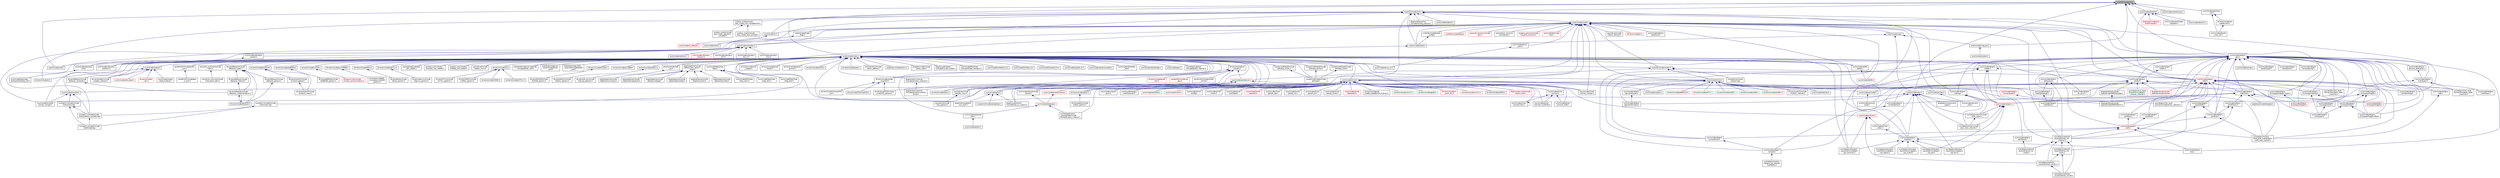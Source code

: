 digraph "core/lib/include/list.h"
{
 // LATEX_PDF_SIZE
  edge [fontname="Helvetica",fontsize="10",labelfontname="Helvetica",labelfontsize="10"];
  node [fontname="Helvetica",fontsize="10",shape=record];
  Node1 [label="core/lib/include/list.h",height=0.2,width=0.4,color="black", fillcolor="grey75", style="filled", fontcolor="black",tooltip="Intrusive linked list."];
  Node1 -> Node2 [dir="back",color="midnightblue",fontsize="10",style="solid",fontname="Helvetica"];
  Node2 [label="core/include/cond.h",height=0.2,width=0.4,color="black", fillcolor="white", style="filled",URL="$cond_8h.html",tooltip="Condition variable for thread synchronization."];
  Node1 -> Node3 [dir="back",color="midnightblue",fontsize="10",style="solid",fontname="Helvetica"];
  Node3 [label="core/include/mbox.h",height=0.2,width=0.4,color="black", fillcolor="white", style="filled",URL="$mbox_8h.html",tooltip="Mailbox API."];
  Node3 -> Node4 [dir="back",color="midnightblue",fontsize="10",style="solid",fontname="Helvetica"];
  Node4 [label="pkg/lwip/include/arch\l/sys_arch.h",height=0.2,width=0.4,color="black", fillcolor="white", style="filled",URL="$sys__arch_8h.html",tooltip="OS abstraction layer."];
  Node3 -> Node5 [dir="back",color="midnightblue",fontsize="10",style="solid",fontname="Helvetica"];
  Node5 [label="pkg/openwsn/sock/sock\l_types.h",height=0.2,width=0.4,color="black", fillcolor="white", style="filled",URL="$pkg_2openwsn_2sock_2sock__types_8h.html",tooltip="OpenWSN-specific types."];
  Node3 -> Node6 [dir="back",color="midnightblue",fontsize="10",style="solid",fontname="Helvetica"];
  Node6 [label="sys/include/can/conn\l/isotp.h",height=0.2,width=0.4,color="black", fillcolor="white", style="filled",URL="$conn_2isotp_8h.html",tooltip="Definitions of generic CAN interface."];
  Node3 -> Node7 [dir="back",color="midnightblue",fontsize="10",style="solid",fontname="Helvetica"];
  Node7 [label="sys/include/can/conn\l/raw.h",height=0.2,width=0.4,color="black", fillcolor="white", style="filled",URL="$can_2conn_2raw_8h.html",tooltip="Definitions of generic CAN interface."];
  Node3 -> Node8 [dir="back",color="midnightblue",fontsize="10",style="solid",fontname="Helvetica"];
  Node8 [label="sys/include/evtimer\l_mbox.h",height=0.2,width=0.4,color="black", fillcolor="white", style="filled",URL="$evtimer__mbox_8h.html",tooltip="Message box based evtimer event."];
  Node8 -> Node9 [dir="back",color="midnightblue",fontsize="10",style="solid",fontname="Helvetica"];
  Node9 [label="sys/include/net/gnrc\l/tcp/tcb.h",height=0.2,width=0.4,color="black", fillcolor="white", style="filled",URL="$tcb_8h.html",tooltip="GNRC TCP transmission control block (TCB)"];
  Node9 -> Node10 [dir="back",color="midnightblue",fontsize="10",style="solid",fontname="Helvetica"];
  Node10 [label="sys/include/net/gnrc\l/tcp.h",height=0.2,width=0.4,color="black", fillcolor="white", style="filled",URL="$gnrc_2tcp_8h.html",tooltip="GNRC TCP API."];
  Node9 -> Node11 [dir="back",color="midnightblue",fontsize="10",style="solid",fontname="Helvetica"];
  Node11 [label="sys/net/gnrc/transport\l_layer/tcp/include/gnrc\l_tcp_common.h",height=0.2,width=0.4,color="black", fillcolor="white", style="filled",URL="$gnrc__tcp__common_8h.html",tooltip="Internally used defines, macros and variable declarations."];
  Node9 -> Node12 [dir="back",color="midnightblue",fontsize="10",style="solid",fontname="Helvetica"];
  Node12 [label="sys/net/gnrc/transport\l_layer/tcp/include/gnrc\l_tcp_fsm.h",height=0.2,width=0.4,color="black", fillcolor="white", style="filled",URL="$gnrc__tcp__fsm_8h.html",tooltip="TCP finite state machine declarations."];
  Node9 -> Node13 [dir="back",color="midnightblue",fontsize="10",style="solid",fontname="Helvetica"];
  Node13 [label="sys/net/gnrc/transport\l_layer/tcp/include/gnrc\l_tcp_option.h",height=0.2,width=0.4,color="black", fillcolor="white", style="filled",URL="$gnrc__tcp__option_8h.html",tooltip="TCP option handling declarations."];
  Node9 -> Node14 [dir="back",color="midnightblue",fontsize="10",style="solid",fontname="Helvetica"];
  Node14 [label="sys/net/gnrc/transport\l_layer/tcp/include/gnrc\l_tcp_pkt.h",height=0.2,width=0.4,color="black", fillcolor="white", style="filled",URL="$gnrc__tcp__pkt_8h.html",tooltip="TCP packet handling declarations."];
  Node9 -> Node15 [dir="back",color="midnightblue",fontsize="10",style="solid",fontname="Helvetica"];
  Node15 [label="sys/net/gnrc/transport\l_layer/tcp/include/gnrc\l_tcp_rcvbuf.h",height=0.2,width=0.4,color="black", fillcolor="white", style="filled",URL="$gnrc__tcp__rcvbuf_8h.html",tooltip="Functions for allocating and freeing the receive buffer."];
  Node3 -> Node9 [dir="back",color="midnightblue",fontsize="10",style="solid",fontname="Helvetica"];
  Node3 -> Node16 [dir="back",color="midnightblue",fontsize="10",style="solid",fontname="Helvetica"];
  Node16 [label="sys/net/gnrc/sock/include\l/gnrc_sock_internal.h",height=0.2,width=0.4,color="black", fillcolor="white", style="filled",URL="$gnrc__sock__internal_8h.html",tooltip="Internal GNRC-specific types and function definitions."];
  Node3 -> Node17 [dir="back",color="midnightblue",fontsize="10",style="solid",fontname="Helvetica"];
  Node17 [label="sys/net/gnrc/sock/include\l/sock_types.h",height=0.2,width=0.4,color="black", fillcolor="white", style="filled",URL="$sys_2net_2gnrc_2sock_2include_2sock__types_8h.html",tooltip="GNRC-specific types and function definitions."];
  Node17 -> Node16 [dir="back",color="midnightblue",fontsize="10",style="solid",fontname="Helvetica"];
  Node3 -> Node12 [dir="back",color="midnightblue",fontsize="10",style="solid",fontname="Helvetica"];
  Node1 -> Node18 [dir="back",color="midnightblue",fontsize="10",style="solid",fontname="Helvetica"];
  Node18 [label="core/include/msg_bus.h",height=0.2,width=0.4,color="black", fillcolor="white", style="filled",URL="$msg__bus_8h.html",tooltip="@experimental"];
  Node18 -> Node19 [dir="back",color="midnightblue",fontsize="10",style="solid",fontname="Helvetica"];
  Node19 [label="sys/include/sys/bus.h",height=0.2,width=0.4,color="black", fillcolor="white", style="filled",URL="$bus_8h.html",tooltip="This provides System Buses for common events."];
  Node1 -> Node20 [dir="back",color="midnightblue",fontsize="10",style="solid",fontname="Helvetica"];
  Node20 [label="core/include/mutex.h",height=0.2,width=0.4,color="black", fillcolor="white", style="filled",URL="$mutex_8h.html",tooltip="Mutex for thread synchronization."];
  Node20 -> Node2 [dir="back",color="midnightblue",fontsize="10",style="solid",fontname="Helvetica"];
  Node20 -> Node21 [dir="back",color="midnightblue",fontsize="10",style="solid",fontname="Helvetica"];
  Node21 [label="core/lib/include/rmutex.h",height=0.2,width=0.4,color="black", fillcolor="white", style="filled",URL="$rmutex_8h.html",tooltip="Recursive Mutex for thread synchronization."];
  Node21 -> Node22 [dir="back",color="midnightblue",fontsize="10",style="solid",fontname="Helvetica"];
  Node22 [label="sys/arduino/include\l/spiport.hpp",height=0.2,width=0.4,color="black", fillcolor="white", style="filled",URL="$spiport_8hpp.html",tooltip="Definition of the Arduino 'SPI' interface."];
  Node21 -> Node23 [dir="back",color="midnightblue",fontsize="10",style="solid",fontname="Helvetica"];
  Node23 [label="sys/include/net/gnrc\l/netif.h",height=0.2,width=0.4,color="red", fillcolor="white", style="filled",URL="$gnrc_2netif_8h.html",tooltip="Definition for GNRC's network interfaces."];
  Node23 -> Node31 [dir="back",color="midnightblue",fontsize="10",style="solid",fontname="Helvetica"];
  Node31 [label="pkg/opendsme/include\l/opendsme/DSMEPlatform.h",height=0.2,width=0.4,color="black", fillcolor="white", style="filled",URL="$DSMEPlatform_8h.html",tooltip="DSME Platform interface implementation."];
  Node23 -> Node32 [dir="back",color="midnightblue",fontsize="10",style="solid",fontname="Helvetica"];
  Node32 [label="pkg/opendsme/include\l/opendsme/opendsme.h",height=0.2,width=0.4,color="red", fillcolor="white", style="filled",URL="$opendsme_8h_source.html",tooltip=" "];
  Node23 -> Node36 [dir="back",color="midnightblue",fontsize="10",style="solid",fontname="Helvetica"];
  Node36 [label="sys/include/net/gnrc\l/gomach/timeout.h",height=0.2,width=0.4,color="black", fillcolor="white", style="filled",URL="$net_2gnrc_2gomach_2timeout_8h.html",tooltip="Timeout handling of GoMacH."];
  Node23 -> Node37 [dir="back",color="midnightblue",fontsize="10",style="solid",fontname="Helvetica"];
  Node37 [label="sys/include/net/gnrc\l/icmpv6/echo.h",height=0.2,width=0.4,color="black", fillcolor="white", style="filled",URL="$echo_8h.html",tooltip="ICMPv6 echo message definitions."];
  Node37 -> Node38 [dir="back",color="midnightblue",fontsize="10",style="solid",fontname="Helvetica"];
  Node38 [label="sys/include/net/gnrc\l/icmpv6.h",height=0.2,width=0.4,color="black", fillcolor="white", style="filled",URL="$gnrc_2icmpv6_8h.html",tooltip="Definitions for GNRC's ICMPv6 implementation."];
  Node38 -> Node39 [dir="back",color="midnightblue",fontsize="10",style="solid",fontname="Helvetica"];
  Node39 [label="sys/net/gnrc/routing\l/rpl/gnrc_rpl_internal\l/validation.h",height=0.2,width=0.4,color="black", fillcolor="white", style="filled",URL="$validation_8h.html",tooltip="RPL control message validation functions."];
  Node23 -> Node38 [dir="back",color="midnightblue",fontsize="10",style="solid",fontname="Helvetica"];
  Node23 -> Node40 [dir="back",color="midnightblue",fontsize="10",style="solid",fontname="Helvetica"];
  Node40 [label="sys/include/net/gnrc\l/ipv6/nib.h",height=0.2,width=0.4,color="black", fillcolor="white", style="filled",URL="$nib_8h.html",tooltip="NIB definitions."];
  Node40 -> Node41 [dir="back",color="midnightblue",fontsize="10",style="solid",fontname="Helvetica"];
  Node41 [label="sys/include/net/gnrc\l/ipv6.h",height=0.2,width=0.4,color="red", fillcolor="white", style="filled",URL="$gnrc_2ipv6_8h.html",tooltip="Definitions for GNRC's IPv6 implementation."];
  Node41 -> Node42 [dir="back",color="midnightblue",fontsize="10",style="solid",fontname="Helvetica"];
  Node42 [label="sys/include/net/gnrc\l/icmpv6/error.h",height=0.2,width=0.4,color="black", fillcolor="white", style="filled",URL="$net_2gnrc_2icmpv6_2error_8h.html",tooltip="ICMPv6 error message definitions."];
  Node42 -> Node38 [dir="back",color="midnightblue",fontsize="10",style="solid",fontname="Helvetica"];
  Node41 -> Node9 [dir="back",color="midnightblue",fontsize="10",style="solid",fontname="Helvetica"];
  Node41 -> Node10 [dir="back",color="midnightblue",fontsize="10",style="solid",fontname="Helvetica"];
  Node41 -> Node46 [dir="back",color="midnightblue",fontsize="10",style="solid",fontname="Helvetica"];
  Node46 [label="sys/net/gnrc/network\l_layer/ipv6/nib/_nib\l-internal.h",height=0.2,width=0.4,color="black", fillcolor="white", style="filled",URL="$__nib-internal_8h_source.html",tooltip=" "];
  Node46 -> Node47 [dir="back",color="midnightblue",fontsize="10",style="solid",fontname="Helvetica"];
  Node47 [label="sys/net/gnrc/network\l_layer/ipv6/nib/_nib-6ln.h",height=0.2,width=0.4,color="black", fillcolor="white", style="filled",URL="$__nib-6ln_8h.html",tooltip="Definitions related to 6Lo node (6LN) functionality of the NIB."];
  Node47 -> Node48 [dir="back",color="midnightblue",fontsize="10",style="solid",fontname="Helvetica"];
  Node48 [label="sys/net/gnrc/network\l_layer/ipv6/nib/_nib-6lr.h",height=0.2,width=0.4,color="black", fillcolor="white", style="filled",URL="$__nib-6lr_8h.html",tooltip="Definitions related to 6Lo router (6LR) functionality of the NIB."];
  Node46 -> Node48 [dir="back",color="midnightblue",fontsize="10",style="solid",fontname="Helvetica"];
  Node46 -> Node49 [dir="back",color="midnightblue",fontsize="10",style="solid",fontname="Helvetica"];
  Node49 [label="sys/net/gnrc/network\l_layer/ipv6/nib/_nib\l-arsm.h",height=0.2,width=0.4,color="black", fillcolor="white", style="filled",URL="$__nib-arsm_8h_source.html",tooltip=" "];
  Node49 -> Node47 [dir="back",color="midnightblue",fontsize="10",style="solid",fontname="Helvetica"];
  Node49 -> Node48 [dir="back",color="midnightblue",fontsize="10",style="solid",fontname="Helvetica"];
  Node46 -> Node50 [dir="back",color="midnightblue",fontsize="10",style="solid",fontname="Helvetica"];
  Node50 [label="sys/net/gnrc/network\l_layer/ipv6/nib/_nib\l-router.h",height=0.2,width=0.4,color="black", fillcolor="white", style="filled",URL="$__nib-router_8h_source.html",tooltip=" "];
  Node41 -> Node45 [dir="back",color="midnightblue",fontsize="10",style="solid",fontname="Helvetica"];
  Node45 [label="sys/net/gnrc/routing\l/ipv6_auto_subnets/gnrc\l_ipv6_auto_subnets.c",height=0.2,width=0.4,color="black", fillcolor="white", style="filled",URL="$gnrc__ipv6__auto__subnets_8c.html",tooltip=" "];
  Node40 -> Node45 [dir="back",color="midnightblue",fontsize="10",style="solid",fontname="Helvetica"];
  Node23 -> Node54 [dir="back",color="midnightblue",fontsize="10",style="solid",fontname="Helvetica"];
  Node54 [label="sys/include/net/gnrc\l/ndp.h",height=0.2,width=0.4,color="black", fillcolor="white", style="filled",URL="$gnrc_2ndp_8h.html",tooltip="GNRC-specific neighbor discovery definitions."];
  Node54 -> Node45 [dir="back",color="midnightblue",fontsize="10",style="solid",fontname="Helvetica"];
  Node23 -> Node56 [dir="back",color="midnightblue",fontsize="10",style="solid",fontname="Helvetica"];
  Node56 [label="sys/include/net/gnrc\l/netif/hdr.h",height=0.2,width=0.4,color="black", fillcolor="white", style="filled",URL="$net_2gnrc_2netif_2hdr_8h.html",tooltip="Generic network interface header."];
  Node56 -> Node57 [dir="back",color="midnightblue",fontsize="10",style="solid",fontname="Helvetica"];
  Node57 [label="pkg/lwip/include/lwipopts.h",height=0.2,width=0.4,color="black", fillcolor="white", style="filled",URL="$lwipopts_8h.html",tooltip="Option definitions."];
  Node56 -> Node37 [dir="back",color="midnightblue",fontsize="10",style="solid",fontname="Helvetica"];
  Node56 -> Node58 [dir="back",color="midnightblue",fontsize="10",style="solid",fontname="Helvetica"];
  Node58 [label="sys/include/net/gnrc\l/ipv6/nib/nc.h",height=0.2,width=0.4,color="black", fillcolor="white", style="filled",URL="$nc_8h.html",tooltip="Neighbor cache definitions."];
  Node58 -> Node40 [dir="back",color="midnightblue",fontsize="10",style="solid",fontname="Helvetica"];
  Node58 -> Node46 [dir="back",color="midnightblue",fontsize="10",style="solid",fontname="Helvetica"];
  Node56 -> Node59 [dir="back",color="midnightblue",fontsize="10",style="solid",fontname="Helvetica"];
  Node59 [label="sys/include/net/gnrc\l/sixlowpan/frag/rb.h",height=0.2,width=0.4,color="red", fillcolor="white", style="filled",URL="$rb_8h.html",tooltip="Reassembly buffer definitions."];
  Node56 -> Node64 [dir="back",color="midnightblue",fontsize="10",style="solid",fontname="Helvetica"];
  Node64 [label="sys/include/net/gnrc\l/sixlowpan/frag.h",height=0.2,width=0.4,color="black", fillcolor="white", style="filled",URL="$gnrc_2sixlowpan_2frag_8h.html",tooltip="6LoWPAN Fragmentation definitions"];
  Node64 -> Node61 [dir="back",color="midnightblue",fontsize="10",style="solid",fontname="Helvetica"];
  Node61 [label="sys/include/net/gnrc\l/sixlowpan/frag/minfwd.h",height=0.2,width=0.4,color="black", fillcolor="white", style="filled",URL="$minfwd_8h.html",tooltip="Minimal fragment forwarding definitions."];
  Node64 -> Node65 [dir="back",color="midnightblue",fontsize="10",style="solid",fontname="Helvetica"];
  Node65 [label="sys/include/net/gnrc\l/sixlowpan.h",height=0.2,width=0.4,color="black", fillcolor="white", style="filled",URL="$gnrc_2sixlowpan_8h.html",tooltip="Definitions for 6LoWPAN."];
  Node56 -> Node66 [dir="back",color="midnightblue",fontsize="10",style="solid",fontname="Helvetica"];
  Node66 [label="sys/include/net/gnrc.h",height=0.2,width=0.4,color="red", fillcolor="white", style="filled",URL="$gnrc_8h.html",tooltip="Includes all essential GNRC network stack base modules."];
  Node66 -> Node16 [dir="back",color="midnightblue",fontsize="10",style="solid",fontname="Helvetica"];
  Node66 -> Node17 [dir="back",color="midnightblue",fontsize="10",style="solid",fontname="Helvetica"];
  Node66 -> Node12 [dir="back",color="midnightblue",fontsize="10",style="solid",fontname="Helvetica"];
  Node66 -> Node14 [dir="back",color="midnightblue",fontsize="10",style="solid",fontname="Helvetica"];
  Node56 -> Node45 [dir="back",color="midnightblue",fontsize="10",style="solid",fontname="Helvetica"];
  Node23 -> Node72 [dir="back",color="midnightblue",fontsize="10",style="solid",fontname="Helvetica"];
  Node72 [label="sys/include/net/gnrc\l/netif/pktq.h",height=0.2,width=0.4,color="black", fillcolor="white", style="filled",URL="$pktq_8h.html",tooltip="Send queue for Network interface API definitions"];
  Node23 -> Node61 [dir="back",color="midnightblue",fontsize="10",style="solid",fontname="Helvetica"];
  Node23 -> Node62 [dir="back",color="midnightblue",fontsize="10",style="solid",fontname="Helvetica"];
  Node62 [label="sys/include/net/gnrc\l/sixlowpan/frag/sfr.h",height=0.2,width=0.4,color="red", fillcolor="white", style="filled",URL="$gnrc_2sixlowpan_2frag_2sfr_8h.html",tooltip="6LoWPAN selective fragment recovery definitions for GNRC"];
  Node23 -> Node74 [dir="back",color="midnightblue",fontsize="10",style="solid",fontname="Helvetica"];
  Node74 [label="sys/include/net/gnrc\l/sixlowpan/internal.h",height=0.2,width=0.4,color="black", fillcolor="white", style="filled",URL="$sixlowpan_2internal_8h.html",tooltip="6LoWPAN internal functions"];
  Node74 -> Node64 [dir="back",color="midnightblue",fontsize="10",style="solid",fontname="Helvetica"];
  Node74 -> Node65 [dir="back",color="midnightblue",fontsize="10",style="solid",fontname="Helvetica"];
  Node23 -> Node66 [dir="back",color="midnightblue",fontsize="10",style="solid",fontname="Helvetica"];
  Node23 -> Node76 [dir="back",color="midnightblue",fontsize="10",style="solid",fontname="Helvetica"];
  Node76 [label="sys/net/gnrc/link_layer\l/lwmac/include/lwmac_internal.h",height=0.2,width=0.4,color="black", fillcolor="white", style="filled",URL="$lwmac__internal_8h.html",tooltip="Interface definition for internal functions of LWMAC protocol."];
  Node23 -> Node77 [dir="back",color="midnightblue",fontsize="10",style="solid",fontname="Helvetica"];
  Node77 [label="sys/net/gnrc/link_layer\l/lwmac/include/rx_state\l_machine.h",height=0.2,width=0.4,color="black", fillcolor="white", style="filled",URL="$rx__state__machine_8h.html",tooltip="Implementation of RX state machine."];
  Node23 -> Node78 [dir="back",color="midnightblue",fontsize="10",style="solid",fontname="Helvetica"];
  Node78 [label="sys/net/gnrc/link_layer\l/lwmac/include/tx_state\l_machine.h",height=0.2,width=0.4,color="black", fillcolor="white", style="filled",URL="$tx__state__machine_8h.html",tooltip="Implementation of TX state machine."];
  Node23 -> Node49 [dir="back",color="midnightblue",fontsize="10",style="solid",fontname="Helvetica"];
  Node23 -> Node45 [dir="back",color="midnightblue",fontsize="10",style="solid",fontname="Helvetica"];
  Node21 -> Node80 [dir="back",color="midnightblue",fontsize="10",style="solid",fontname="Helvetica"];
  Node80 [label="sys/include/xtimer.h",height=0.2,width=0.4,color="black", fillcolor="white", style="filled",URL="$xtimer_8h.html",tooltip="xtimer interface definitions"];
  Node80 -> Node81 [dir="back",color="midnightblue",fontsize="10",style="solid",fontname="Helvetica"];
  Node81 [label="drivers/include/at86rf215.h",height=0.2,width=0.4,color="red", fillcolor="white", style="filled",URL="$at86rf215_8h.html",tooltip="Interface definition for AT86RF215 based drivers."];
  Node80 -> Node84 [dir="back",color="midnightblue",fontsize="10",style="solid",fontname="Helvetica"];
  Node84 [label="drivers/include/dcf77.h",height=0.2,width=0.4,color="red", fillcolor="white", style="filled",URL="$dcf77_8h.html",tooltip="Interface definition for the dcf77 sensor driver."];
  Node80 -> Node86 [dir="back",color="midnightblue",fontsize="10",style="solid",fontname="Helvetica"];
  Node86 [label="drivers/include/scd30.h",height=0.2,width=0.4,color="red", fillcolor="white", style="filled",URL="$scd30_8h.html",tooltip="Device driver interface for the SCD30 sensor."];
  Node80 -> Node88 [dir="back",color="midnightblue",fontsize="10",style="solid",fontname="Helvetica"];
  Node88 [label="drivers/include/sdp3x.h",height=0.2,width=0.4,color="black", fillcolor="white", style="filled",URL="$sdp3x_8h.html",tooltip="Device driver interface for the SDP3x sensor."];
  Node88 -> Node89 [dir="back",color="midnightblue",fontsize="10",style="solid",fontname="Helvetica"];
  Node89 [label="drivers/sdp3x/include\l/sdp3x_params.h",height=0.2,width=0.4,color="black", fillcolor="white", style="filled",URL="$sdp3x__params_8h.html",tooltip="Device driver params interface for the SDP3x sensor."];
  Node80 -> Node90 [dir="back",color="midnightblue",fontsize="10",style="solid",fontname="Helvetica"];
  Node90 [label="drivers/include/srf04.h",height=0.2,width=0.4,color="red", fillcolor="white", style="filled",URL="$srf04_8h.html",tooltip="Device driver for the srf04 ultra sonic range finder."];
  Node80 -> Node92 [dir="back",color="midnightblue",fontsize="10",style="solid",fontname="Helvetica"];
  Node92 [label="drivers/include/ws281x.h",height=0.2,width=0.4,color="red", fillcolor="white", style="filled",URL="$ws281x_8h.html",tooltip="WS2812/SK6812 RGB LED Driver."];
  Node80 -> Node94 [dir="back",color="midnightblue",fontsize="10",style="solid",fontname="Helvetica"];
  Node94 [label="drivers/my9221/include\l/my9221_internal.h",height=0.2,width=0.4,color="black", fillcolor="white", style="filled",URL="$my9221__internal_8h.html",tooltip="Internal config and parameters for the MY9221 LED controller."];
  Node80 -> Node36 [dir="back",color="midnightblue",fontsize="10",style="solid",fontname="Helvetica"];
  Node80 -> Node95 [dir="back",color="midnightblue",fontsize="10",style="solid",fontname="Helvetica"];
  Node95 [label="sys/include/net/gnrc\l/gomach/types.h",height=0.2,width=0.4,color="black", fillcolor="white", style="filled",URL="$sys_2include_2net_2gnrc_2gomach_2types_8h.html",tooltip="Internal used types of GoMacH."];
  Node95 -> Node36 [dir="back",color="midnightblue",fontsize="10",style="solid",fontname="Helvetica"];
  Node80 -> Node96 [dir="back",color="midnightblue",fontsize="10",style="solid",fontname="Helvetica"];
  Node96 [label="sys/include/net/gnrc\l/lwmac/types.h",height=0.2,width=0.4,color="red", fillcolor="white", style="filled",URL="$sys_2include_2net_2gnrc_2lwmac_2types_8h.html",tooltip="Definition of internal types used by LWMAC."];
  Node96 -> Node76 [dir="back",color="midnightblue",fontsize="10",style="solid",fontname="Helvetica"];
  Node80 -> Node97 [dir="back",color="midnightblue",fontsize="10",style="solid",fontname="Helvetica"];
  Node97 [label="sys/include/net/gnrc\l/netif/pktq/type.h",height=0.2,width=0.4,color="black", fillcolor="white", style="filled",URL="$type_8h.html",tooltip="Send queue for Network interface API type definitions"];
  Node97 -> Node72 [dir="back",color="midnightblue",fontsize="10",style="solid",fontname="Helvetica"];
  Node80 -> Node98 [dir="back",color="midnightblue",fontsize="10",style="solid",fontname="Helvetica"];
  Node98 [label="sys/include/net/gnrc\l/sixlowpan/frag/sfr_types.h",height=0.2,width=0.4,color="black", fillcolor="white", style="filled",URL="$sfr__types_8h.html",tooltip="6LoWPAN selective fragment recovery type definitions for GNRC"];
  Node98 -> Node62 [dir="back",color="midnightblue",fontsize="10",style="solid",fontname="Helvetica"];
  Node80 -> Node99 [dir="back",color="midnightblue",fontsize="10",style="solid",fontname="Helvetica"];
  Node99 [label="sys/include/net/sntp.h",height=0.2,width=0.4,color="black", fillcolor="white", style="filled",URL="$sntp_8h.html",tooltip="SNTP definitions."];
  Node80 -> Node45 [dir="back",color="midnightblue",fontsize="10",style="solid",fontname="Helvetica"];
  Node21 -> Node100 [dir="back",color="midnightblue",fontsize="10",style="solid",fontname="Helvetica"];
  Node100 [label="sys/include/ztimer.h",height=0.2,width=0.4,color="black", fillcolor="white", style="filled",URL="$ztimer_8h.html",tooltip="ztimer API"];
  Node100 -> Node101 [dir="back",color="midnightblue",fontsize="10",style="solid",fontname="Helvetica"];
  Node101 [label="drivers/include/dose.h",height=0.2,width=0.4,color="black", fillcolor="white", style="filled",URL="$dose_8h.html",tooltip="Driver for the Differentially Operated Serial Ethernet module."];
  Node100 -> Node102 [dir="back",color="midnightblue",fontsize="10",style="solid",fontname="Helvetica"];
  Node102 [label="drivers/include/net\l/netdev/ieee802154_submac.h",height=0.2,width=0.4,color="black", fillcolor="white", style="filled",URL="$ieee802154__submac_8h_source.html",tooltip=" "];
  Node100 -> Node103 [dir="back",color="midnightblue",fontsize="10",style="solid",fontname="Helvetica"];
  Node103 [label="drivers/include/rn2xx3.h",height=0.2,width=0.4,color="red", fillcolor="white", style="filled",URL="$rn2xx3_8h.html",tooltip="High-level driver for the RN2483/RN2903 LoRa modules."];
  Node100 -> Node106 [dir="back",color="midnightblue",fontsize="10",style="solid",fontname="Helvetica"];
  Node106 [label="drivers/include/sgp30.h",height=0.2,width=0.4,color="red", fillcolor="white", style="filled",URL="$sgp30_8h.html",tooltip=" "];
  Node100 -> Node108 [dir="back",color="midnightblue",fontsize="10",style="solid",fontname="Helvetica"];
  Node108 [label="drivers/include/sm\l_pwm_01c.h",height=0.2,width=0.4,color="red", fillcolor="white", style="filled",URL="$sm__pwm__01c_8h.html",tooltip="SM_PWM_01C Device Driver."];
  Node100 -> Node110 [dir="back",color="midnightblue",fontsize="10",style="solid",fontname="Helvetica"];
  Node110 [label="drivers/include/sx127x.h",height=0.2,width=0.4,color="red", fillcolor="white", style="filled",URL="$sx127x_8h.html",tooltip="Public interface for SX127X driver."];
  Node100 -> Node114 [dir="back",color="midnightblue",fontsize="10",style="solid",fontname="Helvetica"];
  Node114 [label="drivers/include/w5500.h",height=0.2,width=0.4,color="black", fillcolor="white", style="filled",URL="$w5500_8h.html",tooltip="Interface definition for the W5500 device driver."];
  Node100 -> Node115 [dir="back",color="midnightblue",fontsize="10",style="solid",fontname="Helvetica"];
  Node115 [label="pkg/mynewt-core/include\l/os/os_time.h",height=0.2,width=0.4,color="red", fillcolor="white", style="filled",URL="$os__time_8h.html",tooltip="mynewt-core time abstraction"];
  Node100 -> Node31 [dir="back",color="midnightblue",fontsize="10",style="solid",fontname="Helvetica"];
  Node100 -> Node122 [dir="back",color="midnightblue",fontsize="10",style="solid",fontname="Helvetica"];
  Node122 [label="pkg/semtech-loramac\l/include/semtech-loramac\l/timer.h",height=0.2,width=0.4,color="black", fillcolor="white", style="filled",URL="$pkg_2semtech-loramac_2include_2semtech-loramac_2timer_8h.html",tooltip="Semtech LoRaMAC timer compatibility definitions."];
  Node100 -> Node123 [dir="back",color="midnightblue",fontsize="10",style="solid",fontname="Helvetica"];
  Node123 [label="pkg/tinyusb/contrib\l/include/tusb_os_custom.h",height=0.2,width=0.4,color="black", fillcolor="white", style="filled",URL="$tusb__os__custom_8h.html",tooltip="TinyUSB OS Abstraction Layer for RIOT."];
  Node100 -> Node124 [dir="back",color="midnightblue",fontsize="10",style="solid",fontname="Helvetica"];
  Node124 [label="sys/include/can/isotp.h",height=0.2,width=0.4,color="black", fillcolor="white", style="filled",URL="$isotp_8h.html",tooltip="ISO TP high level interface."];
  Node124 -> Node6 [dir="back",color="midnightblue",fontsize="10",style="solid",fontname="Helvetica"];
  Node100 -> Node125 [dir="back",color="midnightblue",fontsize="10",style="solid",fontname="Helvetica"];
  Node125 [label="sys/include/congure\l/quic.h",height=0.2,width=0.4,color="black", fillcolor="white", style="filled",URL="$quic_8h.html",tooltip=" "];
  Node100 -> Node126 [dir="back",color="midnightblue",fontsize="10",style="solid",fontname="Helvetica"];
  Node126 [label="sys/include/congure.h",height=0.2,width=0.4,color="black", fillcolor="white", style="filled",URL="$congure_8h.html",tooltip=" "];
  Node100 -> Node127 [dir="back",color="midnightblue",fontsize="10",style="solid",fontname="Helvetica"];
  Node127 [label="sys/include/event/timeout.h",height=0.2,width=0.4,color="red", fillcolor="white", style="filled",URL="$event_2timeout_8h.html",tooltip="Provides functionality to trigger events after timeout."];
  Node127 -> Node129 [dir="back",color="midnightblue",fontsize="10",style="solid",fontname="Helvetica"];
  Node129 [label="sys/include/net/gcoap.h",height=0.2,width=0.4,color="red", fillcolor="white", style="filled",URL="$gcoap_8h.html",tooltip="gcoap definition"];
  Node129 -> Node130 [dir="back",color="midnightblue",fontsize="10",style="solid",fontname="Helvetica"];
  Node130 [label="sys/include/net/gcoap\l/dns.h",height=0.2,width=0.4,color="black", fillcolor="white", style="filled",URL="$gcoap_2dns_8h.html",tooltip="gcoap_dns definitions"];
  Node130 -> Node131 [dir="back",color="midnightblue",fontsize="10",style="solid",fontname="Helvetica"];
  Node131 [label="sys/include/net/dns.h",height=0.2,width=0.4,color="black", fillcolor="white", style="filled",URL="$dns_8h.html",tooltip="Generic DNS values."];
  Node129 -> Node133 [dir="back",color="midnightblue",fontsize="10",style="solid",fontname="Helvetica"];
  Node133 [label="sys/net/application\l_layer/gcoap/include\l/forward_proxy_internal.h",height=0.2,width=0.4,color="black", fillcolor="white", style="filled",URL="$forward__proxy__internal_8h.html",tooltip="Definitions for the GCoAP forward proxy internal communication."];
  Node100 -> Node134 [dir="back",color="midnightblue",fontsize="10",style="solid",fontname="Helvetica"];
  Node134 [label="sys/include/evtimer.h",height=0.2,width=0.4,color="red", fillcolor="white", style="filled",URL="$evtimer_8h.html",tooltip="evtimer API definitions"];
  Node134 -> Node8 [dir="back",color="midnightblue",fontsize="10",style="solid",fontname="Helvetica"];
  Node134 -> Node47 [dir="back",color="midnightblue",fontsize="10",style="solid",fontname="Helvetica"];
  Node134 -> Node11 [dir="back",color="midnightblue",fontsize="10",style="solid",fontname="Helvetica"];
  Node100 -> Node145 [dir="back",color="midnightblue",fontsize="10",style="solid",fontname="Helvetica"];
  Node145 [label="sys/include/net/gnrc\l/netif/lorawan.h",height=0.2,width=0.4,color="black", fillcolor="white", style="filled",URL="$netif_2lorawan_8h.html",tooltip="LoRaWAN adaption for Network interface API."];
  Node100 -> Node146 [dir="back",color="midnightblue",fontsize="10",style="solid",fontname="Helvetica"];
  Node146 [label="sys/include/net/nanocoap\l/cache.h",height=0.2,width=0.4,color="black", fillcolor="white", style="filled",URL="$nanocoap_2cache_8h.html",tooltip="nanocoap-cache API"];
  Node146 -> Node129 [dir="back",color="midnightblue",fontsize="10",style="solid",fontname="Helvetica"];
  Node100 -> Node147 [dir="back",color="midnightblue",fontsize="10",style="solid",fontname="Helvetica"];
  Node147 [label="sys/include/net/skald.h",height=0.2,width=0.4,color="red", fillcolor="white", style="filled",URL="$skald_8h.html",tooltip="Skald's basic interface."];
  Node100 -> Node150 [dir="back",color="midnightblue",fontsize="10",style="solid",fontname="Helvetica"];
  Node150 [label="sys/include/sema.h",height=0.2,width=0.4,color="black", fillcolor="white", style="filled",URL="$sema_8h.html",tooltip="Semaphore definitions."];
  Node150 -> Node4 [dir="back",color="midnightblue",fontsize="10",style="solid",fontname="Helvetica"];
  Node150 -> Node123 [dir="back",color="midnightblue",fontsize="10",style="solid",fontname="Helvetica"];
  Node150 -> Node151 [dir="back",color="midnightblue",fontsize="10",style="solid",fontname="Helvetica"];
  Node151 [label="sys/posix/include/semaphore.h",height=0.2,width=0.4,color="black", fillcolor="white", style="filled",URL="$semaphore_8h.html",tooltip="Semaphores."];
  Node100 -> Node152 [dir="back",color="midnightblue",fontsize="10",style="solid",fontname="Helvetica"];
  Node152 [label="sys/include/trickle.h",height=0.2,width=0.4,color="red", fillcolor="white", style="filled",URL="$trickle_8h.html",tooltip="Trickle timer interface definition."];
  Node100 -> Node153 [dir="back",color="midnightblue",fontsize="10",style="solid",fontname="Helvetica"];
  Node153 [label="sys/include/ztimer\l/config.h",height=0.2,width=0.4,color="black", fillcolor="white", style="filled",URL="$sys_2include_2ztimer_2config_8h.html",tooltip="ztimer default configuration"];
  Node100 -> Node154 [dir="back",color="midnightblue",fontsize="10",style="solid",fontname="Helvetica"];
  Node154 [label="sys/include/ztimer\l/convert.h",height=0.2,width=0.4,color="black", fillcolor="white", style="filled",URL="$convert_8h.html",tooltip="ztimer frequency conversion base module"];
  Node154 -> Node155 [dir="back",color="midnightblue",fontsize="10",style="solid",fontname="Helvetica"];
  Node155 [label="sys/include/ztimer\l/convert_frac.h",height=0.2,width=0.4,color="black", fillcolor="white", style="filled",URL="$convert__frac_8h.html",tooltip="ztimer_convert_frac interface definitions"];
  Node155 -> Node155 [dir="back",color="midnightblue",fontsize="10",style="solid",fontname="Helvetica"];
  Node154 -> Node156 [dir="back",color="midnightblue",fontsize="10",style="solid",fontname="Helvetica"];
  Node156 [label="sys/include/ztimer\l/convert_muldiv64.h",height=0.2,width=0.4,color="black", fillcolor="white", style="filled",URL="$convert__muldiv64_8h.html",tooltip="ztimer frequency conversion module API"];
  Node154 -> Node157 [dir="back",color="midnightblue",fontsize="10",style="solid",fontname="Helvetica"];
  Node157 [label="sys/include/ztimer\l/convert_shift.h",height=0.2,width=0.4,color="black", fillcolor="white", style="filled",URL="$convert__shift_8h.html",tooltip="ztimer_convert_shift interface definitions"];
  Node100 -> Node155 [dir="back",color="midnightblue",fontsize="10",style="solid",fontname="Helvetica"];
  Node100 -> Node156 [dir="back",color="midnightblue",fontsize="10",style="solid",fontname="Helvetica"];
  Node100 -> Node157 [dir="back",color="midnightblue",fontsize="10",style="solid",fontname="Helvetica"];
  Node100 -> Node158 [dir="back",color="midnightblue",fontsize="10",style="solid",fontname="Helvetica"];
  Node158 [label="sys/include/ztimer\l/mock.h",height=0.2,width=0.4,color="black", fillcolor="white", style="filled",URL="$ztimer_2mock_8h.html",tooltip="ztimer mock clock backend API"];
  Node100 -> Node159 [dir="back",color="midnightblue",fontsize="10",style="solid",fontname="Helvetica"];
  Node159 [label="sys/include/ztimer\l/overhead.h",height=0.2,width=0.4,color="black", fillcolor="white", style="filled",URL="$overhead_8h.html",tooltip="ztimer_overhead API"];
  Node100 -> Node160 [dir="back",color="midnightblue",fontsize="10",style="solid",fontname="Helvetica"];
  Node160 [label="sys/include/ztimer\l/periodic.h",height=0.2,width=0.4,color="red", fillcolor="white", style="filled",URL="$ztimer_2periodic_8h.html",tooltip="Periodic ztimer API."];
  Node100 -> Node163 [dir="back",color="midnightblue",fontsize="10",style="solid",fontname="Helvetica"];
  Node163 [label="sys/include/ztimer\l/periph_ptp.h",height=0.2,width=0.4,color="black", fillcolor="white", style="filled",URL="$periph__ptp_8h.html",tooltip="ztimer periph/ptp backend API"];
  Node100 -> Node164 [dir="back",color="midnightblue",fontsize="10",style="solid",fontname="Helvetica"];
  Node164 [label="sys/include/ztimer\l/periph_rtc.h",height=0.2,width=0.4,color="black", fillcolor="white", style="filled",URL="$periph__rtc_8h.html",tooltip="ztimer rtc/timer backend API"];
  Node100 -> Node165 [dir="back",color="midnightblue",fontsize="10",style="solid",fontname="Helvetica"];
  Node165 [label="sys/include/ztimer\l/periph_rtt.h",height=0.2,width=0.4,color="black", fillcolor="white", style="filled",URL="$periph__rtt_8h.html",tooltip="ztimer periph/rtt backend API"];
  Node100 -> Node166 [dir="back",color="midnightblue",fontsize="10",style="solid",fontname="Helvetica"];
  Node166 [label="sys/include/ztimer\l/periph_timer.h",height=0.2,width=0.4,color="black", fillcolor="white", style="filled",URL="$periph__timer_8h.html",tooltip="ztimer periph/timer backend API"];
  Node100 -> Node167 [dir="back",color="midnightblue",fontsize="10",style="solid",fontname="Helvetica"];
  Node167 [label="sys/include/ztimer\l/stopwatch.h",height=0.2,width=0.4,color="red", fillcolor="white", style="filled",URL="$stopwatch_8h_source.html",tooltip=" "];
  Node100 -> Node169 [dir="back",color="midnightblue",fontsize="10",style="solid",fontname="Helvetica"];
  Node169 [label="sys/include/ztimer\l/xtimer_compat.h",height=0.2,width=0.4,color="black", fillcolor="white", style="filled",URL="$ztimer_2xtimer__compat_8h.html",tooltip="ztimer xtimer wrapper interface"];
  Node100 -> Node170 [dir="back",color="midnightblue",fontsize="10",style="solid",fontname="Helvetica"];
  Node170 [label="sys/include/ztimer64\l/xtimer_compat.h",height=0.2,width=0.4,color="black", fillcolor="white", style="filled",URL="$ztimer64_2xtimer__compat_8h.html",tooltip="ztimer64 xtimer wrapper interface"];
  Node100 -> Node171 [dir="back",color="midnightblue",fontsize="10",style="solid",fontname="Helvetica"];
  Node171 [label="sys/include/ztimer64.h",height=0.2,width=0.4,color="black", fillcolor="white", style="filled",URL="$ztimer64_8h.html",tooltip="ztimer 64bit API"];
  Node171 -> Node172 [dir="back",color="midnightblue",fontsize="10",style="solid",fontname="Helvetica"];
  Node172 [label="sys/cpp11-compat/include\l/riot/chrono.hpp",height=0.2,width=0.4,color="black", fillcolor="white", style="filled",URL="$chrono_8hpp.html",tooltip="C++11 chrono drop in replacement that adds the function now based on ztimer/timex."];
  Node172 -> Node173 [dir="back",color="midnightblue",fontsize="10",style="solid",fontname="Helvetica"];
  Node173 [label="sys/cpp11-compat/include\l/riot/condition_variable.hpp",height=0.2,width=0.4,color="black", fillcolor="white", style="filled",URL="$condition__variable_8hpp.html",tooltip="C++11 condition variable drop in replacement."];
  Node173 -> Node174 [dir="back",color="midnightblue",fontsize="10",style="solid",fontname="Helvetica"];
  Node174 [label="sys/cpp11-compat/include\l/riot/thread.hpp",height=0.2,width=0.4,color="black", fillcolor="white", style="filled",URL="$thread_8hpp.html",tooltip="C++11 thread drop in replacement."];
  Node172 -> Node174 [dir="back",color="midnightblue",fontsize="10",style="solid",fontname="Helvetica"];
  Node171 -> Node173 [dir="back",color="midnightblue",fontsize="10",style="solid",fontname="Helvetica"];
  Node171 -> Node170 [dir="back",color="midnightblue",fontsize="10",style="solid",fontname="Helvetica"];
  Node100 -> Node133 [dir="back",color="midnightblue",fontsize="10",style="solid",fontname="Helvetica"];
  Node20 -> Node175 [dir="back",color="midnightblue",fontsize="10",style="solid",fontname="Helvetica"];
  Node175 [label="cpu/efm32/include/periph\l_cpu.h",height=0.2,width=0.4,color="black", fillcolor="white", style="filled",URL="$efm32_2include_2periph__cpu_8h.html",tooltip="CPU specific definitions for internal peripheral handling."];
  Node175 -> Node176 [dir="back",color="midnightblue",fontsize="10",style="solid",fontname="Helvetica"];
  Node176 [label="cpu/efm32/include/gpio\l_ll_arch.h",height=0.2,width=0.4,color="black", fillcolor="white", style="filled",URL="$efm32_2include_2gpio__ll__arch_8h.html",tooltip="CPU specific part of the Peripheral GPIO Low-Level API."];
  Node20 -> Node177 [dir="back",color="midnightblue",fontsize="10",style="solid",fontname="Helvetica"];
  Node177 [label="cpu/esp32/esp-eth/esp\l_eth_netdev.h",height=0.2,width=0.4,color="black", fillcolor="white", style="filled",URL="$esp__eth__netdev_8h.html",tooltip="Netdev interface for the ESP32 Ethernet MAC module."];
  Node20 -> Node178 [dir="back",color="midnightblue",fontsize="10",style="solid",fontname="Helvetica"];
  Node178 [label="cpu/esp_common/esp\l-now/esp_now_netdev.h",height=0.2,width=0.4,color="black", fillcolor="white", style="filled",URL="$esp__now__netdev_8h.html",tooltip="Netdev interface for the ESP-NOW WiFi P2P protocol."];
  Node20 -> Node179 [dir="back",color="midnightblue",fontsize="10",style="solid",fontname="Helvetica"];
  Node179 [label="cpu/esp_common/esp\l-wifi/esp_wifi_netdev.h",height=0.2,width=0.4,color="black", fillcolor="white", style="filled",URL="$esp__wifi__netdev_8h.html",tooltip="Network device driver for the ESP SoCs WiFi interface."];
  Node20 -> Node180 [dir="back",color="midnightblue",fontsize="10",style="solid",fontname="Helvetica"];
  Node180 [label="cpu/native/include\l/candev_linux.h",height=0.2,width=0.4,color="black", fillcolor="white", style="filled",URL="$candev__linux_8h.html",tooltip="Implementation of simulated CAN controller driver using SocketCAN on Linux."];
  Node180 -> Node181 [dir="back",color="midnightblue",fontsize="10",style="solid",fontname="Helvetica"];
  Node181 [label="cpu/native/include\l/can_params.h",height=0.2,width=0.4,color="black", fillcolor="white", style="filled",URL="$native_2include_2can__params_8h.html",tooltip="Default linux can config."];
  Node20 -> Node182 [dir="back",color="midnightblue",fontsize="10",style="solid",fontname="Helvetica"];
  Node182 [label="cpu/native/include\l/spidev_linux.h",height=0.2,width=0.4,color="black", fillcolor="white", style="filled",URL="$spidev__linux_8h.html",tooltip="Implementation of SPI access from Linux User Space."];
  Node20 -> Node183 [dir="back",color="midnightblue",fontsize="10",style="solid",fontname="Helvetica"];
  Node183 [label="cpu/sam0_common/include\l/sdhc.h",height=0.2,width=0.4,color="black", fillcolor="white", style="filled",URL="$sdhc_8h.html",tooltip="SD card interface functions for sam0 class devices."];
  Node183 -> Node184 [dir="back",color="midnightblue",fontsize="10",style="solid",fontname="Helvetica"];
  Node184 [label="cpu/sam0_common/include\l/mtd_sam0_sdhc.h",height=0.2,width=0.4,color="black", fillcolor="white", style="filled",URL="$mtd__sam0__sdhc_8h.html",tooltip="Interface definition for SAM SDHC driver."];
  Node20 -> Node185 [dir="back",color="midnightblue",fontsize="10",style="solid",fontname="Helvetica"];
  Node185 [label="boards/atxmega-a1-xplained\l/include/periph_conf.h",height=0.2,width=0.4,color="black", fillcolor="white", style="filled",URL="$boards_2atxmega-a1-xplained_2include_2periph__conf_8h.html",tooltip="Peripheral MCU configuration for the ATxmegaA1 Xplained board."];
  Node20 -> Node186 [dir="back",color="midnightblue",fontsize="10",style="solid",fontname="Helvetica"];
  Node186 [label="boards/atxmega-a1u\l-xpro/include/periph\l_conf.h",height=0.2,width=0.4,color="black", fillcolor="white", style="filled",URL="$boards_2atxmega-a1u-xpro_2include_2periph__conf_8h.html",tooltip="Peripheral MCU configuration for the ATxmegaA1U Xplained Pro board."];
  Node20 -> Node187 [dir="back",color="midnightblue",fontsize="10",style="solid",fontname="Helvetica"];
  Node187 [label="boards/atxmega-a3bu\l-xplained/include/periph\l_conf.h",height=0.2,width=0.4,color="black", fillcolor="white", style="filled",URL="$boards_2atxmega-a3bu-xplained_2include_2periph__conf_8h.html",tooltip="Peripheral MCU configuration for the ATxmegaA3BU Xplained board."];
  Node20 -> Node188 [dir="back",color="midnightblue",fontsize="10",style="solid",fontname="Helvetica"];
  Node188 [label="drivers/dfplayer/include\l/dfplayer_constants.h",height=0.2,width=0.4,color="black", fillcolor="white", style="filled",URL="$dfplayer__constants_8h.html",tooltip="Constants used in the DFPlayer Mini Driver."];
  Node188 -> Node189 [dir="back",color="midnightblue",fontsize="10",style="solid",fontname="Helvetica"];
  Node189 [label="drivers/dfplayer/include\l/dfplayer_implementation.h",height=0.2,width=0.4,color="black", fillcolor="white", style="filled",URL="$dfplayer__implementation_8h.html",tooltip="Header-only functions of the DFPlayer Mini Device driver."];
  Node189 -> Node190 [dir="back",color="midnightblue",fontsize="10",style="solid",fontname="Helvetica"];
  Node190 [label="drivers/include/dfplayer.h",height=0.2,width=0.4,color="black", fillcolor="white", style="filled",URL="$dfplayer_8h.html",tooltip="DFPlayer Mini Device Driver."];
  Node190 -> Node189 [dir="back",color="midnightblue",fontsize="10",style="solid",fontname="Helvetica"];
  Node20 -> Node191 [dir="back",color="midnightblue",fontsize="10",style="solid",fontname="Helvetica"];
  Node191 [label="drivers/dfplayer/include\l/dfplayer_types.h",height=0.2,width=0.4,color="black", fillcolor="white", style="filled",URL="$dfplayer__types_8h.html",tooltip="Types used in the DFPlayer Mini Device Driver."];
  Node191 -> Node189 [dir="back",color="midnightblue",fontsize="10",style="solid",fontname="Helvetica"];
  Node191 -> Node192 [dir="back",color="midnightblue",fontsize="10",style="solid",fontname="Helvetica"];
  Node192 [label="drivers/dfplayer/include\l/dfplayer_internal.h",height=0.2,width=0.4,color="black", fillcolor="white", style="filled",URL="$dfplayer__internal_8h.html",tooltip="Internal functions of DFPlayer Mini Device driver."];
  Node192 -> Node189 [dir="back",color="midnightblue",fontsize="10",style="solid",fontname="Helvetica"];
  Node191 -> Node193 [dir="back",color="midnightblue",fontsize="10",style="solid",fontname="Helvetica"];
  Node193 [label="drivers/dfplayer/include\l/dfplayer_params.h",height=0.2,width=0.4,color="black", fillcolor="white", style="filled",URL="$dfplayer__params_8h.html",tooltip="Default configuration for the DFPlayer Mini driver."];
  Node193 -> Node190 [dir="back",color="midnightblue",fontsize="10",style="solid",fontname="Helvetica"];
  Node191 -> Node190 [dir="back",color="midnightblue",fontsize="10",style="solid",fontname="Helvetica"];
  Node20 -> Node194 [dir="back",color="midnightblue",fontsize="10",style="solid",fontname="Helvetica"];
  Node194 [label="drivers/include/ata8520e.h",height=0.2,width=0.4,color="black", fillcolor="white", style="filled",URL="$ata8520e_8h.html",tooltip="Device driver for Microchip ATA8520E transceiver (Sigfox)"];
  Node194 -> Node195 [dir="back",color="midnightblue",fontsize="10",style="solid",fontname="Helvetica"];
  Node195 [label="drivers/ata8520e/include\l/ata8520e_params.h",height=0.2,width=0.4,color="black", fillcolor="white", style="filled",URL="$ata8520e__params_8h.html",tooltip="Default initialization parameters for the ATA8520E device."];
  Node20 -> Node196 [dir="back",color="midnightblue",fontsize="10",style="solid",fontname="Helvetica"];
  Node196 [label="drivers/include/can\l/candev.h",height=0.2,width=0.4,color="black", fillcolor="white", style="filled",URL="$candev_8h.html",tooltip="Definitions for low-level CAN driver interface."];
  Node196 -> Node197 [dir="back",color="midnightblue",fontsize="10",style="solid",fontname="Helvetica"];
  Node197 [label="cpu/esp32/include/can\l_esp.h",height=0.2,width=0.4,color="red", fillcolor="white", style="filled",URL="$can__esp_8h.html",tooltip=" "];
  Node196 -> Node180 [dir="back",color="midnightblue",fontsize="10",style="solid",fontname="Helvetica"];
  Node196 -> Node199 [dir="back",color="midnightblue",fontsize="10",style="solid",fontname="Helvetica"];
  Node199 [label="cpu/stm32/include/candev\l_stm32.h",height=0.2,width=0.4,color="black", fillcolor="white", style="filled",URL="$candev__stm32_8h.html",tooltip="bxCAN specific definitions"];
  Node196 -> Node200 [dir="back",color="midnightblue",fontsize="10",style="solid",fontname="Helvetica"];
  Node200 [label="drivers/include/candev\l_mcp2515.h",height=0.2,width=0.4,color="black", fillcolor="white", style="filled",URL="$candev__mcp2515_8h.html",tooltip="Definition of the implementation of the CAN controller driver."];
  Node200 -> Node201 [dir="back",color="midnightblue",fontsize="10",style="solid",fontname="Helvetica"];
  Node201 [label="drivers/mcp2515/include\l/mcp2515_params.h",height=0.2,width=0.4,color="black", fillcolor="white", style="filled",URL="$mcp2515__params_8h.html",tooltip="Parameters for the CAN driver implementation."];
  Node200 -> Node202 [dir="back",color="midnightblue",fontsize="10",style="solid",fontname="Helvetica"];
  Node202 [label="drivers/mcp2515/mcp2515.h",height=0.2,width=0.4,color="black", fillcolor="white", style="filled",URL="$mcp2515_8h.html",tooltip="Driver for the Microchip MCP2515 can controller."];
  Node200 -> Node203 [dir="back",color="midnightblue",fontsize="10",style="solid",fontname="Helvetica"];
  Node203 [label="drivers/mcp2515/mcp2515\l_spi.h",height=0.2,width=0.4,color="black", fillcolor="white", style="filled",URL="$mcp2515__spi_8h.html",tooltip="Driver for the Microchip MCP2515 can controller."];
  Node196 -> Node204 [dir="back",color="midnightblue",fontsize="10",style="solid",fontname="Helvetica"];
  Node204 [label="drivers/include/periph\l/can.h",height=0.2,width=0.4,color="red", fillcolor="white", style="filled",URL="$drivers_2include_2periph_2can_8h.html",tooltip="Low-level CAN peripheral driver interface definitions."];
  Node196 -> Node206 [dir="back",color="midnightblue",fontsize="10",style="solid",fontname="Helvetica"];
  Node206 [label="sys/include/can/device.h",height=0.2,width=0.4,color="red", fillcolor="white", style="filled",URL="$sys_2include_2can_2device_8h.html",tooltip="Definitions of CAN device interface."];
  Node206 -> Node181 [dir="back",color="midnightblue",fontsize="10",style="solid",fontname="Helvetica"];
  Node206 -> Node180 [dir="back",color="midnightblue",fontsize="10",style="solid",fontname="Helvetica"];
  Node206 -> Node201 [dir="back",color="midnightblue",fontsize="10",style="solid",fontname="Helvetica"];
  Node206 -> Node209 [dir="back",color="midnightblue",fontsize="10",style="solid",fontname="Helvetica"];
  Node209 [label="sys/include/can/raw.h",height=0.2,width=0.4,color="black", fillcolor="white", style="filled",URL="$can_2raw_8h.html",tooltip="Definitions high-level RAW CAN interface."];
  Node209 -> Node7 [dir="back",color="midnightblue",fontsize="10",style="solid",fontname="Helvetica"];
  Node20 -> Node200 [dir="back",color="midnightblue",fontsize="10",style="solid",fontname="Helvetica"];
  Node20 -> Node26 [dir="back",color="midnightblue",fontsize="10",style="solid",fontname="Helvetica"];
  Node26 [label="drivers/include/cc110x.h",height=0.2,width=0.4,color="black", fillcolor="white", style="filled",URL="$cc110x_8h.html",tooltip="Interface definition for the CC1100/CC1101 driver."];
  Node26 -> Node27 [dir="back",color="midnightblue",fontsize="10",style="solid",fontname="Helvetica"];
  Node27 [label="drivers/cc110x/include\l/cc110x_communication.h",height=0.2,width=0.4,color="red", fillcolor="white", style="filled",URL="$cc110x__communication_8h.html",tooltip="Functions to communicate with the CC1100/CC1101 transceiver."];
  Node20 -> Node101 [dir="back",color="midnightblue",fontsize="10",style="solid",fontname="Helvetica"];
  Node20 -> Node210 [dir="back",color="midnightblue",fontsize="10",style="solid",fontname="Helvetica"];
  Node210 [label="drivers/include/enc28j60.h",height=0.2,width=0.4,color="black", fillcolor="white", style="filled",URL="$enc28j60_8h.html",tooltip="Interface definition for the ENC28J60 driver ."];
  Node20 -> Node211 [dir="back",color="midnightblue",fontsize="10",style="solid",fontname="Helvetica"];
  Node211 [label="drivers/include/encx24j600.h",height=0.2,width=0.4,color="black", fillcolor="white", style="filled",URL="$encx24j600_8h.html",tooltip="Interface definition for the ENCX24J600 driver."];
  Node211 -> Node212 [dir="back",color="midnightblue",fontsize="10",style="solid",fontname="Helvetica"];
  Node212 [label="drivers/encx24j600\l/include/encx24j600\l_params.h",height=0.2,width=0.4,color="black", fillcolor="white", style="filled",URL="$encx24j600__params_8h.html",tooltip="Default configuration for the ENCX24J600 Ethernet driver."];
  Node20 -> Node213 [dir="back",color="midnightblue",fontsize="10",style="solid",fontname="Helvetica"];
  Node213 [label="drivers/include/ethos.h",height=0.2,width=0.4,color="black", fillcolor="white", style="filled",URL="$ethos_8h.html",tooltip="Interface definition for the ethernet-over-serial module."];
  Node213 -> Node214 [dir="back",color="midnightblue",fontsize="10",style="solid",fontname="Helvetica"];
  Node214 [label="drivers/ethos/include\l/ethos_params.h",height=0.2,width=0.4,color="black", fillcolor="white", style="filled",URL="$ethos__params_8h.html",tooltip="Default configuration for the ethos device driver."];
  Node20 -> Node215 [dir="back",color="midnightblue",fontsize="10",style="solid",fontname="Helvetica"];
  Node215 [label="drivers/include/kw41zrf.h",height=0.2,width=0.4,color="black", fillcolor="white", style="filled",URL="$kw41zrf_8h.html",tooltip="Interface definition for the kw41zrf driver."];
  Node215 -> Node216 [dir="back",color="midnightblue",fontsize="10",style="solid",fontname="Helvetica"];
  Node216 [label="drivers/kw41zrf/include\l/kw41zrf_getset.h",height=0.2,width=0.4,color="black", fillcolor="white", style="filled",URL="$kw41zrf__getset_8h.html",tooltip="get/set interfaces for kw41zrf driver"];
  Node216 -> Node217 [dir="back",color="midnightblue",fontsize="10",style="solid",fontname="Helvetica"];
  Node217 [label="drivers/kw41zrf/include\l/kw41zrf_intern.h",height=0.2,width=0.4,color="black", fillcolor="white", style="filled",URL="$kw41zrf__intern_8h.html",tooltip="Internal function interfaces for kw41zrf driver."];
  Node215 -> Node217 [dir="back",color="midnightblue",fontsize="10",style="solid",fontname="Helvetica"];
  Node20 -> Node218 [dir="back",color="midnightblue",fontsize="10",style="solid",fontname="Helvetica"];
  Node218 [label="drivers/include/l3gxxxx.h",height=0.2,width=0.4,color="black", fillcolor="white", style="filled",URL="$l3gxxxx_8h.html",tooltip="Device Driver for ST L3Gxxxx 3-axis gyroscope sensor family."];
  Node218 -> Node219 [dir="back",color="midnightblue",fontsize="10",style="solid",fontname="Helvetica"];
  Node219 [label="drivers/l3gxxxx/include\l/l3gxxxx_params.h",height=0.2,width=0.4,color="black", fillcolor="white", style="filled",URL="$l3gxxxx__params_8h.html",tooltip="Default configuration for ST L3Gxxxx 3-axis gyroscope sensor family."];
  Node20 -> Node220 [dir="back",color="midnightblue",fontsize="10",style="solid",fontname="Helvetica"];
  Node220 [label="drivers/include/lcd.h",height=0.2,width=0.4,color="black", fillcolor="white", style="filled",URL="$lcd_8h.html",tooltip=" "];
  Node220 -> Node221 [dir="back",color="midnightblue",fontsize="10",style="solid",fontname="Helvetica"];
  Node221 [label="drivers/ili9341/include\l/ili9341_params.h",height=0.2,width=0.4,color="black", fillcolor="white", style="filled",URL="$ili9341__params_8h.html",tooltip="Default configuration for ili9341."];
  Node220 -> Node222 [dir="back",color="midnightblue",fontsize="10",style="solid",fontname="Helvetica"];
  Node222 [label="drivers/include/ili9341.h",height=0.2,width=0.4,color="black", fillcolor="white", style="filled",URL="$ili9341_8h.html",tooltip=" "];
  Node220 -> Node223 [dir="back",color="midnightblue",fontsize="10",style="solid",fontname="Helvetica"];
  Node223 [label="drivers/include/st77xx.h",height=0.2,width=0.4,color="black", fillcolor="white", style="filled",URL="$st77xx_8h.html",tooltip=" "];
  Node220 -> Node224 [dir="back",color="midnightblue",fontsize="10",style="solid",fontname="Helvetica"];
  Node224 [label="drivers/st77xx/include\l/st77xx_params.h",height=0.2,width=0.4,color="black", fillcolor="white", style="filled",URL="$st77xx__params_8h.html",tooltip="Default configuration for ST77xx LCD controllers."];
  Node20 -> Node225 [dir="back",color="midnightblue",fontsize="10",style="solid",fontname="Helvetica"];
  Node225 [label="drivers/include/ltc4150.h",height=0.2,width=0.4,color="black", fillcolor="white", style="filled",URL="$ltc4150_8h.html",tooltip="LTC4150 coulomb counter."];
  Node225 -> Node226 [dir="back",color="midnightblue",fontsize="10",style="solid",fontname="Helvetica"];
  Node226 [label="drivers/ltc4150/include\l/ltc4150_params.h",height=0.2,width=0.4,color="black", fillcolor="white", style="filled",URL="$ltc4150__params_8h.html",tooltip="Default configuration for LTC4150 coulomb counters."];
  Node20 -> Node227 [dir="back",color="midnightblue",fontsize="10",style="solid",fontname="Helvetica"];
  Node227 [label="drivers/include/mtd\l_mapper.h",height=0.2,width=0.4,color="black", fillcolor="white", style="filled",URL="$mtd__mapper_8h_source.html",tooltip=" "];
  Node20 -> Node228 [dir="back",color="midnightblue",fontsize="10",style="solid",fontname="Helvetica"];
  Node228 [label="drivers/include/periph\l/freqm.h",height=0.2,width=0.4,color="black", fillcolor="white", style="filled",URL="$freqm_8h.html",tooltip="FREQM peripheral driver interface definitions."];
  Node20 -> Node229 [dir="back",color="midnightblue",fontsize="10",style="solid",fontname="Helvetica"];
  Node229 [label="drivers/include/periph\l/pio/i2c.h",height=0.2,width=0.4,color="black", fillcolor="white", style="filled",URL="$pio_2i2c_8h.html",tooltip="PIO I2C program interface."];
  Node20 -> Node230 [dir="back",color="midnightblue",fontsize="10",style="solid",fontname="Helvetica"];
  Node230 [label="drivers/include/pn532.h",height=0.2,width=0.4,color="black", fillcolor="white", style="filled",URL="$pn532_8h.html",tooltip="PN532 driver."];
  Node20 -> Node88 [dir="back",color="midnightblue",fontsize="10",style="solid",fontname="Helvetica"];
  Node20 -> Node231 [dir="back",color="midnightblue",fontsize="10",style="solid",fontname="Helvetica"];
  Node231 [label="drivers/include/sds011.h",height=0.2,width=0.4,color="black", fillcolor="white", style="filled",URL="$sds011_8h.html",tooltip="Interface for controlling SDS011 Laser Dust Sensor."];
  Node231 -> Node232 [dir="back",color="midnightblue",fontsize="10",style="solid",fontname="Helvetica"];
  Node232 [label="drivers/sds011/include\l/sds011_params.h",height=0.2,width=0.4,color="black", fillcolor="white", style="filled",URL="$sds011__params_8h.html",tooltip="SDS011 sensor specific configuration."];
  Node20 -> Node233 [dir="back",color="midnightblue",fontsize="10",style="solid",fontname="Helvetica"];
  Node233 [label="drivers/include/soft\l_spi.h",height=0.2,width=0.4,color="black", fillcolor="white", style="filled",URL="$soft__spi_8h.html",tooltip="Software SPI port descriptor definition."];
  Node233 -> Node234 [dir="back",color="midnightblue",fontsize="10",style="solid",fontname="Helvetica"];
  Node234 [label="drivers/soft_spi/include\l/soft_spi_params.h",height=0.2,width=0.4,color="black", fillcolor="white", style="filled",URL="$soft__spi__params_8h.html",tooltip="Software SPI configuration."];
  Node20 -> Node235 [dir="back",color="midnightblue",fontsize="10",style="solid",fontname="Helvetica"];
  Node235 [label="drivers/include/xbee.h",height=0.2,width=0.4,color="black", fillcolor="white", style="filled",URL="$xbee_8h.html",tooltip="High-level driver for the XBee S1 802.15.4 modem."];
  Node20 -> Node236 [dir="back",color="midnightblue",fontsize="10",style="solid",fontname="Helvetica"];
  Node236 [label="drivers/sht1x/include\l/sht1x_defines.h",height=0.2,width=0.4,color="black", fillcolor="white", style="filled",URL="$sht1x__defines_8h.html",tooltip="Internal defines required by the SHT10/SHT11/SHT15 driver."];
  Node20 -> Node237 [dir="back",color="midnightblue",fontsize="10",style="solid",fontname="Helvetica"];
  Node237 [label="drivers/slipdev/include\l/slipdev_internal.h",height=0.2,width=0.4,color="black", fillcolor="white", style="filled",URL="$slipdev__internal_8h.html",tooltip=" "];
  Node20 -> Node238 [dir="back",color="midnightblue",fontsize="10",style="solid",fontname="Helvetica"];
  Node238 [label="pkg/lwip/include/arch/cc.h",height=0.2,width=0.4,color="black", fillcolor="white", style="filled",URL="$cc_8h.html",tooltip="Compiler/platform abstraction."];
  Node20 -> Node4 [dir="back",color="midnightblue",fontsize="10",style="solid",fontname="Helvetica"];
  Node20 -> Node239 [dir="back",color="midnightblue",fontsize="10",style="solid",fontname="Helvetica"];
  Node239 [label="pkg/paho-mqtt/include\l/paho_mqtt.h",height=0.2,width=0.4,color="black", fillcolor="white", style="filled",URL="$paho__mqtt_8h.html",tooltip="Network MQTT interface definitions."];
  Node20 -> Node240 [dir="back",color="midnightblue",fontsize="10",style="solid",fontname="Helvetica"];
  Node240 [label="pkg/semtech-loramac\l/include/semtech_loramac.h",height=0.2,width=0.4,color="black", fillcolor="white", style="filled",URL="$semtech__loramac_8h.html",tooltip="Public API and definitions of the Semtech LoRaMAC."];
  Node240 -> Node122 [dir="back",color="midnightblue",fontsize="10",style="solid",fontname="Helvetica"];
  Node20 -> Node123 [dir="back",color="midnightblue",fontsize="10",style="solid",fontname="Helvetica"];
  Node20 -> Node241 [dir="back",color="midnightblue",fontsize="10",style="solid",fontname="Helvetica"];
  Node241 [label="pkg/tinyusb/netdev\l/include/tinyusb_netdev.h",height=0.2,width=0.4,color="black", fillcolor="white", style="filled",URL="$tinyusb__netdev_8h.html",tooltip="TinyUSB netdev driver for CDC ECM, CDC NCM and RNDIS protocol."];
  Node20 -> Node242 [dir="back",color="midnightblue",fontsize="10",style="solid",fontname="Helvetica"];
  Node242 [label="pkg/wakaama/include\l/objects/ipso_sensor\l_base.h",height=0.2,width=0.4,color="black", fillcolor="white", style="filled",URL="$ipso__sensor__base_8h.html",tooltip=" "];
  Node242 -> Node243 [dir="back",color="midnightblue",fontsize="10",style="solid",fontname="Helvetica"];
  Node243 [label="pkg/wakaama/include\l/objects/barometer.h",height=0.2,width=0.4,color="black", fillcolor="white", style="filled",URL="$barometer_8h.html",tooltip=" "];
  Node242 -> Node244 [dir="back",color="midnightblue",fontsize="10",style="solid",fontname="Helvetica"];
  Node244 [label="pkg/wakaama/include\l/objects/current.h",height=0.2,width=0.4,color="black", fillcolor="white", style="filled",URL="$current_8h.html",tooltip=" "];
  Node242 -> Node245 [dir="back",color="midnightblue",fontsize="10",style="solid",fontname="Helvetica"];
  Node245 [label="pkg/wakaama/include\l/objects/humidity.h",height=0.2,width=0.4,color="black", fillcolor="white", style="filled",URL="$humidity_8h.html",tooltip=" "];
  Node242 -> Node246 [dir="back",color="midnightblue",fontsize="10",style="solid",fontname="Helvetica"];
  Node246 [label="pkg/wakaama/include\l/objects/illuminance.h",height=0.2,width=0.4,color="black", fillcolor="white", style="filled",URL="$illuminance_8h.html",tooltip=" "];
  Node242 -> Node247 [dir="back",color="midnightblue",fontsize="10",style="solid",fontname="Helvetica"];
  Node247 [label="pkg/wakaama/include\l/objects/temperature.h",height=0.2,width=0.4,color="black", fillcolor="white", style="filled",URL="$temperature_8h.html",tooltip=" "];
  Node242 -> Node248 [dir="back",color="midnightblue",fontsize="10",style="solid",fontname="Helvetica"];
  Node248 [label="pkg/wakaama/include\l/objects/voltage.h",height=0.2,width=0.4,color="black", fillcolor="white", style="filled",URL="$voltage_8h.html",tooltip=" "];
  Node20 -> Node249 [dir="back",color="midnightblue",fontsize="10",style="solid",fontname="Helvetica"];
  Node249 [label="sys/cpp11-compat/include\l/riot/mutex.hpp",height=0.2,width=0.4,color="black", fillcolor="white", style="filled",URL="$mutex_8hpp.html",tooltip="C++11 mutex drop in replacement."];
  Node249 -> Node173 [dir="back",color="midnightblue",fontsize="10",style="solid",fontname="Helvetica"];
  Node249 -> Node174 [dir="back",color="midnightblue",fontsize="10",style="solid",fontname="Helvetica"];
  Node20 -> Node6 [dir="back",color="midnightblue",fontsize="10",style="solid",fontname="Helvetica"];
  Node20 -> Node250 [dir="back",color="midnightblue",fontsize="10",style="solid",fontname="Helvetica"];
  Node250 [label="sys/include/fido2/ctap\l/ctap.h",height=0.2,width=0.4,color="black", fillcolor="white", style="filled",URL="$ctap_2ctap_8h.html",tooltip="Internal FIDO2 CTAP defines, structures and function declarations."];
  Node250 -> Node251 [dir="back",color="midnightblue",fontsize="10",style="solid",fontname="Helvetica"];
  Node251 [label="sys/include/fido2/ctap\l/ctap_cbor.h",height=0.2,width=0.4,color="black", fillcolor="white", style="filled",URL="$ctap__cbor_8h.html",tooltip="CTAP CBOR helper function declarations."];
  Node250 -> Node252 [dir="back",color="midnightblue",fontsize="10",style="solid",fontname="Helvetica"];
  Node252 [label="sys/include/fido2/ctap\l/ctap_mem.h",height=0.2,width=0.4,color="black", fillcolor="white", style="filled",URL="$ctap__mem_8h.html",tooltip="Definitions for CTAP flash memory helper functions."];
  Node250 -> Node253 [dir="back",color="midnightblue",fontsize="10",style="solid",fontname="Helvetica"];
  Node253 [label="sys/include/fido2/ctap\l/ctap_utils.h",height=0.2,width=0.4,color="black", fillcolor="white", style="filled",URL="$ctap__utils_8h.html",tooltip="Definition for CTAP utility functions."];
  Node20 -> Node254 [dir="back",color="midnightblue",fontsize="10",style="solid",fontname="Helvetica"];
  Node254 [label="sys/include/fido2/ctap\l/transport/ctap_transport.h",height=0.2,width=0.4,color="black", fillcolor="white", style="filled",URL="$ctap__transport_8h.html",tooltip="CTAP transport layer defines and function declarations."];
  Node20 -> Node255 [dir="back",color="midnightblue",fontsize="10",style="solid",fontname="Helvetica"];
  Node255 [label="sys/include/fs/littlefs2_fs.h",height=0.2,width=0.4,color="black", fillcolor="white", style="filled",URL="$littlefs2__fs_8h.html",tooltip="littlefs v2 integration with vfs"];
  Node20 -> Node256 [dir="back",color="midnightblue",fontsize="10",style="solid",fontname="Helvetica"];
  Node256 [label="sys/include/fs/littlefs_fs.h",height=0.2,width=0.4,color="black", fillcolor="white", style="filled",URL="$littlefs__fs_8h.html",tooltip="littlefs integration with vfs"];
  Node20 -> Node257 [dir="back",color="midnightblue",fontsize="10",style="solid",fontname="Helvetica"];
  Node257 [label="sys/include/fs/lwext4_fs.h",height=0.2,width=0.4,color="black", fillcolor="white", style="filled",URL="$lwext4__fs_8h.html",tooltip="lwext4 integration with vfs"];
  Node20 -> Node258 [dir="back",color="midnightblue",fontsize="10",style="solid",fontname="Helvetica"];
  Node258 [label="sys/include/fs/spiffs_fs.h",height=0.2,width=0.4,color="black", fillcolor="white", style="filled",URL="$spiffs__fs_8h.html",tooltip="SPIFFS integration with vfs."];
  Node20 -> Node259 [dir="back",color="midnightblue",fontsize="10",style="solid",fontname="Helvetica"];
  Node259 [label="sys/include/isrpipe.h",height=0.2,width=0.4,color="black", fillcolor="white", style="filled",URL="$isrpipe_8h.html",tooltip="isrpipe Interface"];
  Node259 -> Node260 [dir="back",color="midnightblue",fontsize="10",style="solid",fontname="Helvetica"];
  Node260 [label="drivers/include/at.h",height=0.2,width=0.4,color="black", fillcolor="white", style="filled",URL="$at_8h.html",tooltip="AT (Hayes) library interface."];
  Node259 -> Node261 [dir="back",color="midnightblue",fontsize="10",style="solid",fontname="Helvetica"];
  Node261 [label="drivers/include/ir\l_nec.h",height=0.2,width=0.4,color="red", fillcolor="white", style="filled",URL="$ir__nec_8h.html",tooltip=" "];
  Node259 -> Node237 [dir="back",color="midnightblue",fontsize="10",style="solid",fontname="Helvetica"];
  Node259 -> Node263 [dir="back",color="midnightblue",fontsize="10",style="solid",fontname="Helvetica"];
  Node263 [label="sys/include/isrpipe\l/read_timeout.h",height=0.2,width=0.4,color="black", fillcolor="white", style="filled",URL="$read__timeout_8h.html",tooltip="isrpipe read timeout Interface"];
  Node259 -> Node264 [dir="back",color="midnightblue",fontsize="10",style="solid",fontname="Helvetica"];
  Node264 [label="sys/include/stdio_base.h",height=0.2,width=0.4,color="red", fillcolor="white", style="filled",URL="$stdio__base_8h.html",tooltip=" "];
  Node20 -> Node269 [dir="back",color="midnightblue",fontsize="10",style="solid",fontname="Helvetica"];
  Node269 [label="sys/include/net/fib\l/table.h",height=0.2,width=0.4,color="black", fillcolor="white", style="filled",URL="$table_8h.html",tooltip="Types and functions for operating fib tables."];
  Node269 -> Node270 [dir="back",color="midnightblue",fontsize="10",style="solid",fontname="Helvetica"];
  Node270 [label="sys/include/net/fib.h",height=0.2,width=0.4,color="red", fillcolor="white", style="filled",URL="$fib_8h.html",tooltip="Types and functions for FIB."];
  Node20 -> Node130 [dir="back",color="midnightblue",fontsize="10",style="solid",fontname="Helvetica"];
  Node20 -> Node271 [dir="back",color="midnightblue",fontsize="10",style="solid",fontname="Helvetica"];
  Node271 [label="sys/include/net/gnrc\l/pktbuf.h",height=0.2,width=0.4,color="black", fillcolor="white", style="filled",URL="$pktbuf_8h.html",tooltip="Interface definition for the global network buffer."];
  Node271 -> Node34 [dir="back",color="midnightblue",fontsize="10",style="solid",fontname="Helvetica"];
  Node34 [label="pkg/opendsme/include\l/opendsme/DSMEMessage.h",height=0.2,width=0.4,color="black", fillcolor="white", style="filled",URL="$DSMEMessage_8h.html",tooltip="DSME Message interface implementation for GNRC."];
  Node34 -> Node31 [dir="back",color="midnightblue",fontsize="10",style="solid",fontname="Helvetica"];
  Node271 -> Node32 [dir="back",color="midnightblue",fontsize="10",style="solid",fontname="Helvetica"];
  Node271 -> Node124 [dir="back",color="midnightblue",fontsize="10",style="solid",fontname="Helvetica"];
  Node271 -> Node272 [dir="back",color="midnightblue",fontsize="10",style="solid",fontname="Helvetica"];
  Node272 [label="sys/include/net/gnrc\l/ipv6/ext/frag.h",height=0.2,width=0.4,color="black", fillcolor="white", style="filled",URL="$gnrc_2ipv6_2ext_2frag_8h.html",tooltip="GNRC fragmentation extension definitions."];
  Node271 -> Node56 [dir="back",color="midnightblue",fontsize="10",style="solid",fontname="Helvetica"];
  Node271 -> Node273 [dir="back",color="midnightblue",fontsize="10",style="solid",fontname="Helvetica"];
  Node273 [label="sys/include/net/gnrc\l/tx_sync.h",height=0.2,width=0.4,color="black", fillcolor="white", style="filled",URL="$tx__sync_8h.html",tooltip="Definitions for TX sync."];
  Node271 -> Node66 [dir="back",color="midnightblue",fontsize="10",style="solid",fontname="Helvetica"];
  Node271 -> Node274 [dir="back",color="midnightblue",fontsize="10",style="solid",fontname="Helvetica"];
  Node274 [label="sys/net/gnrc/link_layer\l/lorawan/include/gnrc\l_lorawan_internal.h",height=0.2,width=0.4,color="red", fillcolor="white", style="filled",URL="$gnrc__lorawan__internal_8h.html",tooltip="GNRC LoRaWAN internal header."];
  Node20 -> Node9 [dir="back",color="midnightblue",fontsize="10",style="solid",fontname="Helvetica"];
  Node20 -> Node273 [dir="back",color="midnightblue",fontsize="10",style="solid",fontname="Helvetica"];
  Node20 -> Node277 [dir="back",color="midnightblue",fontsize="10",style="solid",fontname="Helvetica"];
  Node277 [label="sys/include/net/nanocoap/fs.h",height=0.2,width=0.4,color="black", fillcolor="white", style="filled",URL="$fs_8h.html",tooltip="nanoCoAP virtual file system"];
  Node20 -> Node278 [dir="back",color="midnightblue",fontsize="10",style="solid",fontname="Helvetica"];
  Node278 [label="sys/include/net/netdev\l_test.h",height=0.2,width=0.4,color="black", fillcolor="white", style="filled",URL="$netdev__test_8h.html",tooltip="netdev dummy test driver definitions"];
  Node20 -> Node279 [dir="back",color="midnightblue",fontsize="10",style="solid",fontname="Helvetica"];
  Node279 [label="sys/include/net/netstats.h",height=0.2,width=0.4,color="black", fillcolor="white", style="filled",URL="$include_2net_2netstats_8h.html",tooltip="Definition of net statistics."];
  Node20 -> Node280 [dir="back",color="midnightblue",fontsize="10",style="solid",fontname="Helvetica"];
  Node280 [label="sys/include/pipe.h",height=0.2,width=0.4,color="black", fillcolor="white", style="filled",URL="$pipe_8h.html",tooltip=" "];
  Node20 -> Node150 [dir="back",color="midnightblue",fontsize="10",style="solid",fontname="Helvetica"];
  Node20 -> Node281 [dir="back",color="midnightblue",fontsize="10",style="solid",fontname="Helvetica"];
  Node281 [label="sys/include/sema_inv.h",height=0.2,width=0.4,color="black", fillcolor="white", style="filled",URL="$sema__inv_8h.html",tooltip="Inverse Semaphore definitions."];
  Node20 -> Node282 [dir="back",color="midnightblue",fontsize="10",style="solid",fontname="Helvetica"];
  Node282 [label="sys/include/usb/usbus\l/cdc/ecm.h",height=0.2,width=0.4,color="black", fillcolor="white", style="filled",URL="$ecm_8h.html",tooltip="Interface and definitions for USB CDC ECM type interfaces."];
  Node20 -> Node283 [dir="back",color="midnightblue",fontsize="10",style="solid",fontname="Helvetica"];
  Node283 [label="sys/include/usb/usbus\l/hid.h",height=0.2,width=0.4,color="black", fillcolor="white", style="filled",URL="$usbus_2hid_8h.html",tooltip="Interface and definitions for USB HID type interfaces in USBUS."];
  Node283 -> Node284 [dir="back",color="midnightblue",fontsize="10",style="solid",fontname="Helvetica"];
  Node284 [label="sys/include/fido2/ctap\l/transport/hid/ctap_hid.h",height=0.2,width=0.4,color="black", fillcolor="white", style="filled",URL="$ctap__hid_8h.html",tooltip="Definition for CTAPHID helper functions."];
  Node20 -> Node80 [dir="back",color="midnightblue",fontsize="10",style="solid",fontname="Helvetica"];
  Node20 -> Node169 [dir="back",color="midnightblue",fontsize="10",style="solid",fontname="Helvetica"];
  Node20 -> Node100 [dir="back",color="midnightblue",fontsize="10",style="solid",fontname="Helvetica"];
  Node20 -> Node170 [dir="back",color="midnightblue",fontsize="10",style="solid",fontname="Helvetica"];
  Node20 -> Node171 [dir="back",color="midnightblue",fontsize="10",style="solid",fontname="Helvetica"];
  Node20 -> Node46 [dir="back",color="midnightblue",fontsize="10",style="solid",fontname="Helvetica"];
  Node20 -> Node285 [dir="back",color="midnightblue",fontsize="10",style="solid",fontname="Helvetica"];
  Node285 [label="sys/net/gnrc/pktbuf\l/include/pktbuf_internal.h",height=0.2,width=0.4,color="black", fillcolor="white", style="filled",URL="$pktbuf__internal_8h.html",tooltip="Internal stuff for gnrc_pktbuf."];
  Node20 -> Node11 [dir="back",color="midnightblue",fontsize="10",style="solid",fontname="Helvetica"];
  Node20 -> Node286 [dir="back",color="midnightblue",fontsize="10",style="solid",fontname="Helvetica"];
  Node286 [label="sys/posix/pthread/include\l/pthread.h",height=0.2,width=0.4,color="black", fillcolor="white", style="filled",URL="$pthread_8h.html",tooltip="POSIX conforming multi-threading features."];
  Node20 -> Node287 [dir="back",color="midnightblue",fontsize="10",style="solid",fontname="Helvetica"];
  Node287 [label="sys/posix/pthread/include\l/pthread_barrier.h",height=0.2,width=0.4,color="black", fillcolor="white", style="filled",URL="$pthread__barrier_8h.html",tooltip="Synchronization barriers."];
  Node287 -> Node286 [dir="back",color="midnightblue",fontsize="10",style="solid",fontname="Helvetica"];
  Node20 -> Node288 [dir="back",color="midnightblue",fontsize="10",style="solid",fontname="Helvetica"];
  Node288 [label="sys/posix/pthread/include\l/pthread_cond.h",height=0.2,width=0.4,color="black", fillcolor="white", style="filled",URL="$pthread__cond_8h.html",tooltip="RIOT POSIX condition variable API."];
  Node288 -> Node286 [dir="back",color="midnightblue",fontsize="10",style="solid",fontname="Helvetica"];
  Node20 -> Node289 [dir="back",color="midnightblue",fontsize="10",style="solid",fontname="Helvetica"];
  Node289 [label="sys/posix/pthread/include\l/pthread_mutex.h",height=0.2,width=0.4,color="black", fillcolor="white", style="filled",URL="$pthread__mutex_8h.html",tooltip="Mutual exclusion."];
  Node289 -> Node286 [dir="back",color="midnightblue",fontsize="10",style="solid",fontname="Helvetica"];
  Node1 -> Node290 [dir="back",color="midnightblue",fontsize="10",style="solid",fontname="Helvetica"];
  Node290 [label="core/lib/include/clist.h",height=0.2,width=0.4,color="black", fillcolor="white", style="filled",URL="$clist_8h.html",tooltip="Circular linked list."];
  Node290 -> Node291 [dir="back",color="midnightblue",fontsize="10",style="solid",fontname="Helvetica"];
  Node291 [label="core/include/sched.h",height=0.2,width=0.4,color="black", fillcolor="white", style="filled",URL="$sched_8h.html",tooltip="Scheduler API definition."];
  Node291 -> Node292 [dir="back",color="midnightblue",fontsize="10",style="solid",fontname="Helvetica"];
  Node292 [label="core/include/msg.h",height=0.2,width=0.4,color="black", fillcolor="white", style="filled",URL="$core_2include_2msg_8h.html",tooltip="Messaging API for inter process communication."];
  Node292 -> Node3 [dir="back",color="midnightblue",fontsize="10",style="solid",fontname="Helvetica"];
  Node292 -> Node18 [dir="back",color="midnightblue",fontsize="10",style="solid",fontname="Helvetica"];
  Node292 -> Node293 [dir="back",color="midnightblue",fontsize="10",style="solid",fontname="Helvetica"];
  Node293 [label="core/include/thread.h",height=0.2,width=0.4,color="black", fillcolor="white", style="filled",URL="$core_2include_2thread_8h.html",tooltip="Threading API."];
  Node293 -> Node20 [dir="back",color="midnightblue",fontsize="10",style="solid",fontname="Helvetica"];
  Node291 -> Node293 [dir="back",color="midnightblue",fontsize="10",style="solid",fontname="Helvetica"];
  Node291 -> Node294 [dir="back",color="midnightblue",fontsize="10",style="solid",fontname="Helvetica"];
  Node294 [label="core/include/thread\l_flags.h",height=0.2,width=0.4,color="black", fillcolor="white", style="filled",URL="$thread__flags_8h.html",tooltip="Thread Flags API."];
  Node294 -> Node295 [dir="back",color="midnightblue",fontsize="10",style="solid",fontname="Helvetica"];
  Node295 [label="sys/include/event.h",height=0.2,width=0.4,color="black", fillcolor="white", style="filled",URL="$event_8h.html",tooltip="Event API."];
  Node291 -> Node296 [dir="back",color="midnightblue",fontsize="10",style="solid",fontname="Helvetica"];
  Node296 [label="core/lib/include/debug.h",height=0.2,width=0.4,color="red", fillcolor="white", style="filled",URL="$debug_8h.html",tooltip="Debug-header."];
  Node291 -> Node21 [dir="back",color="midnightblue",fontsize="10",style="solid",fontname="Helvetica"];
  Node291 -> Node298 [dir="back",color="midnightblue",fontsize="10",style="solid",fontname="Helvetica"];
  Node298 [label="core/lib/include/thread\l_config.h",height=0.2,width=0.4,color="black", fillcolor="white", style="filled",URL="$thread__config_8h.html",tooltip="Thread configuration defines."];
  Node298 -> Node293 [dir="back",color="midnightblue",fontsize="10",style="solid",fontname="Helvetica"];
  Node291 -> Node299 [dir="back",color="midnightblue",fontsize="10",style="solid",fontname="Helvetica"];
  Node299 [label="cpu/avr8_common/include\l/cpu.h",height=0.2,width=0.4,color="red", fillcolor="white", style="filled",URL="$avr8__common_2include_2cpu_8h.html",tooltip="Common implementations and headers for AVR-8 family based micro-controllers."];
  Node291 -> Node301 [dir="back",color="midnightblue",fontsize="10",style="solid",fontname="Helvetica"];
  Node301 [label="cpu/cortexm_common\l/include/cpu.h",height=0.2,width=0.4,color="black", fillcolor="white", style="filled",URL="$cortexm__common_2include_2cpu_8h.html",tooltip="Basic definitions for the Cortex-M common module."];
  Node291 -> Node302 [dir="back",color="midnightblue",fontsize="10",style="solid",fontname="Helvetica"];
  Node302 [label="cpu/esp_common/include\l/irq_arch_common.h",height=0.2,width=0.4,color="red", fillcolor="white", style="filled",URL="$irq__arch__common_8h.html",tooltip="Implementation of the kernels irq interface."];
  Node291 -> Node305 [dir="back",color="midnightblue",fontsize="10",style="solid",fontname="Helvetica"];
  Node305 [label="cpu/msp430/include\l/cpu.h",height=0.2,width=0.4,color="red", fillcolor="white", style="filled",URL="$msp430_2include_2cpu_8h.html",tooltip="Texas Instruments MSP430 specific code."];
  Node291 -> Node308 [dir="back",color="midnightblue",fontsize="10",style="solid",fontname="Helvetica"];
  Node308 [label="cpu/native/include\l/native_internal.h",height=0.2,width=0.4,color="black", fillcolor="white", style="filled",URL="$native__internal_8h_source.html",tooltip=" "];
  Node291 -> Node309 [dir="back",color="midnightblue",fontsize="10",style="solid",fontname="Helvetica"];
  Node309 [label="drivers/include/pir.h",height=0.2,width=0.4,color="red", fillcolor="white", style="filled",URL="$pir_8h.html",tooltip="Device driver interface for the PIR motion sensor."];
  Node291 -> Node4 [dir="back",color="midnightblue",fontsize="10",style="solid",fontname="Helvetica"];
  Node291 -> Node173 [dir="back",color="midnightblue",fontsize="10",style="solid",fontname="Helvetica"];
  Node291 -> Node311 [dir="back",color="midnightblue",fontsize="10",style="solid",fontname="Helvetica"];
  Node311 [label="sys/include/atomic\l_utils.h",height=0.2,width=0.4,color="black", fillcolor="white", style="filled",URL="$atomic__utils_8h.html",tooltip="API of the utility functions for atomic accesses."];
  Node311 -> Node281 [dir="back",color="midnightblue",fontsize="10",style="solid",fontname="Helvetica"];
  Node291 -> Node206 [dir="back",color="midnightblue",fontsize="10",style="solid",fontname="Helvetica"];
  Node291 -> Node209 [dir="back",color="midnightblue",fontsize="10",style="solid",fontname="Helvetica"];
  Node291 -> Node269 [dir="back",color="midnightblue",fontsize="10",style="solid",fontname="Helvetica"];
  Node291 -> Node270 [dir="back",color="midnightblue",fontsize="10",style="solid",fontname="Helvetica"];
  Node291 -> Node41 [dir="back",color="midnightblue",fontsize="10",style="solid",fontname="Helvetica"];
  Node291 -> Node23 [dir="back",color="midnightblue",fontsize="10",style="solid",fontname="Helvetica"];
  Node291 -> Node312 [dir="back",color="midnightblue",fontsize="10",style="solid",fontname="Helvetica"];
  Node312 [label="sys/include/net/gnrc\l/netreg.h",height=0.2,width=0.4,color="black", fillcolor="white", style="filled",URL="$netreg_8h.html",tooltip="Definitions to register network protocol PIDs to use with GNRC communication interface."];
  Node312 -> Node66 [dir="back",color="midnightblue",fontsize="10",style="solid",fontname="Helvetica"];
  Node312 -> Node16 [dir="back",color="midnightblue",fontsize="10",style="solid",fontname="Helvetica"];
  Node312 -> Node17 [dir="back",color="midnightblue",fontsize="10",style="solid",fontname="Helvetica"];
  Node291 -> Node313 [dir="back",color="midnightblue",fontsize="10",style="solid",fontname="Helvetica"];
  Node313 [label="sys/include/net/gnrc\l/pkt.h",height=0.2,width=0.4,color="black", fillcolor="white", style="filled",URL="$net_2gnrc_2pkt_8h.html",tooltip="General definitions for network packets and their helper functions."];
  Node313 -> Node314 [dir="back",color="midnightblue",fontsize="10",style="solid",fontname="Helvetica"];
  Node314 [label="sys/include/fuzzing.h",height=0.2,width=0.4,color="black", fillcolor="white", style="filled",URL="$fuzzing_8h.html",tooltip=" "];
  Node313 -> Node42 [dir="back",color="midnightblue",fontsize="10",style="solid",fontname="Helvetica"];
  Node313 -> Node38 [dir="back",color="midnightblue",fontsize="10",style="solid",fontname="Helvetica"];
  Node313 -> Node272 [dir="back",color="midnightblue",fontsize="10",style="solid",fontname="Helvetica"];
  Node313 -> Node315 [dir="back",color="midnightblue",fontsize="10",style="solid",fontname="Helvetica"];
  Node315 [label="sys/include/net/gnrc\l/ipv6/ext/opt.h",height=0.2,width=0.4,color="black", fillcolor="white", style="filled",URL="$gnrc_2ipv6_2ext_2opt_8h.html",tooltip="GNRC hop-by-hop and destination option header definitions."];
  Node313 -> Node316 [dir="back",color="midnightblue",fontsize="10",style="solid",fontname="Helvetica"];
  Node316 [label="sys/include/net/gnrc\l/ipv6/ext/rh.h",height=0.2,width=0.4,color="black", fillcolor="white", style="filled",URL="$gnrc_2ipv6_2ext_2rh_8h.html",tooltip="GNRC routing extension header definitions."];
  Node313 -> Node317 [dir="back",color="midnightblue",fontsize="10",style="solid",fontname="Helvetica"];
  Node317 [label="sys/include/net/gnrc\l/ipv6/ext.h",height=0.2,width=0.4,color="black", fillcolor="white", style="filled",URL="$gnrc_2ipv6_2ext_8h.html",tooltip="Definititions for IPv6 extension headers."];
  Node317 -> Node41 [dir="back",color="midnightblue",fontsize="10",style="solid",fontname="Helvetica"];
  Node313 -> Node318 [dir="back",color="midnightblue",fontsize="10",style="solid",fontname="Helvetica"];
  Node318 [label="sys/include/net/gnrc\l/ipv6/hdr.h",height=0.2,width=0.4,color="black", fillcolor="white", style="filled",URL="$net_2gnrc_2ipv6_2hdr_8h.html",tooltip="IPv6 header."];
  Node318 -> Node41 [dir="back",color="midnightblue",fontsize="10",style="solid",fontname="Helvetica"];
  Node313 -> Node319 [dir="back",color="midnightblue",fontsize="10",style="solid",fontname="Helvetica"];
  Node319 [label="sys/include/net/gnrc\l/ipv6/nib/ft.h",height=0.2,width=0.4,color="black", fillcolor="white", style="filled",URL="$ft_8h.html",tooltip="Forwarding table definitions."];
  Node319 -> Node40 [dir="back",color="midnightblue",fontsize="10",style="solid",fontname="Helvetica"];
  Node319 -> Node46 [dir="back",color="midnightblue",fontsize="10",style="solid",fontname="Helvetica"];
  Node313 -> Node40 [dir="back",color="midnightblue",fontsize="10",style="solid",fontname="Helvetica"];
  Node313 -> Node320 [dir="back",color="midnightblue",fontsize="10",style="solid",fontname="Helvetica"];
  Node320 [label="sys/include/net/gnrc\l/mac/types.h",height=0.2,width=0.4,color="black", fillcolor="white", style="filled",URL="$sys_2include_2net_2gnrc_2mac_2types_8h.html",tooltip="Internal data types used by GNRC_MAC."];
  Node320 -> Node321 [dir="back",color="midnightblue",fontsize="10",style="solid",fontname="Helvetica"];
  Node321 [label="sys/include/net/gnrc\l/netif/mac.h",height=0.2,width=0.4,color="black", fillcolor="white", style="filled",URL="$netif_2mac_8h.html",tooltip="Common MAC module definitions for Network interface API"];
  Node320 -> Node76 [dir="back",color="midnightblue",fontsize="10",style="solid",fontname="Helvetica"];
  Node320 -> Node78 [dir="back",color="midnightblue",fontsize="10",style="solid",fontname="Helvetica"];
  Node313 -> Node54 [dir="back",color="midnightblue",fontsize="10",style="solid",fontname="Helvetica"];
  Node313 -> Node322 [dir="back",color="midnightblue",fontsize="10",style="solid",fontname="Helvetica"];
  Node322 [label="sys/include/net/gnrc\l/netapi.h",height=0.2,width=0.4,color="black", fillcolor="white", style="filled",URL="$netapi_8h.html",tooltip="Generic interface to communicate with GNRC modules."];
  Node322 -> Node42 [dir="back",color="midnightblue",fontsize="10",style="solid",fontname="Helvetica"];
  Node322 -> Node137 [dir="back",color="midnightblue",fontsize="10",style="solid",fontname="Helvetica"];
  Node137 [label="sys/include/net/gnrc\l/netif/ipv6.h",height=0.2,width=0.4,color="black", fillcolor="white", style="filled",URL="$gnrc_2netif_2ipv6_8h.html",tooltip="IPv6 definitions for Network interface API."];
  Node137 -> Node50 [dir="back",color="midnightblue",fontsize="10",style="solid",fontname="Helvetica"];
  Node322 -> Node23 [dir="back",color="midnightblue",fontsize="10",style="solid",fontname="Helvetica"];
  Node322 -> Node66 [dir="back",color="midnightblue",fontsize="10",style="solid",fontname="Helvetica"];
  Node322 -> Node11 [dir="back",color="midnightblue",fontsize="10",style="solid",fontname="Helvetica"];
  Node313 -> Node323 [dir="back",color="midnightblue",fontsize="10",style="solid",fontname="Helvetica"];
  Node323 [label="sys/include/net/gnrc\l/neterr.h",height=0.2,width=0.4,color="black", fillcolor="white", style="filled",URL="$neterr_8h.html",tooltip="Error reporting definitions."];
  Node323 -> Node271 [dir="back",color="midnightblue",fontsize="10",style="solid",fontname="Helvetica"];
  Node313 -> Node56 [dir="back",color="midnightblue",fontsize="10",style="solid",fontname="Helvetica"];
  Node313 -> Node72 [dir="back",color="midnightblue",fontsize="10",style="solid",fontname="Helvetica"];
  Node313 -> Node23 [dir="back",color="midnightblue",fontsize="10",style="solid",fontname="Helvetica"];
  Node313 -> Node312 [dir="back",color="midnightblue",fontsize="10",style="solid",fontname="Helvetica"];
  Node313 -> Node271 [dir="back",color="midnightblue",fontsize="10",style="solid",fontname="Helvetica"];
  Node313 -> Node324 [dir="back",color="midnightblue",fontsize="10",style="solid",fontname="Helvetica"];
  Node324 [label="sys/include/net/gnrc\l/pktqueue.h",height=0.2,width=0.4,color="black", fillcolor="white", style="filled",URL="$pktqueue_8h.html",tooltip="Packet queue definitions."];
  Node324 -> Node97 [dir="back",color="midnightblue",fontsize="10",style="solid",fontname="Helvetica"];
  Node324 -> Node46 [dir="back",color="midnightblue",fontsize="10",style="solid",fontname="Helvetica"];
  Node313 -> Node325 [dir="back",color="midnightblue",fontsize="10",style="solid",fontname="Helvetica"];
  Node325 [label="sys/include/net/gnrc\l/priority_pktqueue.h",height=0.2,width=0.4,color="black", fillcolor="white", style="filled",URL="$priority__pktqueue_8h.html",tooltip="gnrc priority packet queue API"];
  Node325 -> Node320 [dir="back",color="midnightblue",fontsize="10",style="solid",fontname="Helvetica"];
  Node313 -> Node326 [dir="back",color="midnightblue",fontsize="10",style="solid",fontname="Helvetica"];
  Node326 [label="sys/include/net/gnrc\l/sixlowpan/frag/fb.h",height=0.2,width=0.4,color="black", fillcolor="white", style="filled",URL="$fb_8h.html",tooltip="Fragmentation buffer definitions."];
  Node326 -> Node61 [dir="back",color="midnightblue",fontsize="10",style="solid",fontname="Helvetica"];
  Node326 -> Node62 [dir="back",color="midnightblue",fontsize="10",style="solid",fontname="Helvetica"];
  Node326 -> Node64 [dir="back",color="midnightblue",fontsize="10",style="solid",fontname="Helvetica"];
  Node313 -> Node61 [dir="back",color="midnightblue",fontsize="10",style="solid",fontname="Helvetica"];
  Node313 -> Node59 [dir="back",color="midnightblue",fontsize="10",style="solid",fontname="Helvetica"];
  Node313 -> Node62 [dir="back",color="midnightblue",fontsize="10",style="solid",fontname="Helvetica"];
  Node313 -> Node64 [dir="back",color="midnightblue",fontsize="10",style="solid",fontname="Helvetica"];
  Node313 -> Node74 [dir="back",color="midnightblue",fontsize="10",style="solid",fontname="Helvetica"];
  Node313 -> Node327 [dir="back",color="midnightblue",fontsize="10",style="solid",fontname="Helvetica"];
  Node327 [label="sys/include/net/gnrc\l/sixlowpan/iphc.h",height=0.2,width=0.4,color="black", fillcolor="white", style="filled",URL="$iphc_8h.html",tooltip="6LoWPAN IPHC definitions"];
  Node327 -> Node65 [dir="back",color="midnightblue",fontsize="10",style="solid",fontname="Helvetica"];
  Node313 -> Node328 [dir="back",color="midnightblue",fontsize="10",style="solid",fontname="Helvetica"];
  Node328 [label="sys/include/net/gnrc\l/sixlowpan/nd.h",height=0.2,width=0.4,color="black", fillcolor="white", style="filled",URL="$gnrc_2sixlowpan_2nd_8h.html",tooltip="General 6LoWPAN ND definitions."];
  Node313 -> Node9 [dir="back",color="midnightblue",fontsize="10",style="solid",fontname="Helvetica"];
  Node313 -> Node10 [dir="back",color="midnightblue",fontsize="10",style="solid",fontname="Helvetica"];
  Node313 -> Node66 [dir="back",color="midnightblue",fontsize="10",style="solid",fontname="Helvetica"];
  Node313 -> Node77 [dir="back",color="midnightblue",fontsize="10",style="solid",fontname="Helvetica"];
  Node313 -> Node78 [dir="back",color="midnightblue",fontsize="10",style="solid",fontname="Helvetica"];
  Node291 -> Node329 [dir="back",color="midnightblue",fontsize="10",style="solid",fontname="Helvetica"];
  Node329 [label="sys/include/net/gnrc\l/pktdump.h",height=0.2,width=0.4,color="black", fillcolor="white", style="filled",URL="$pktdump_8h.html",tooltip="Interface for a generic network packet dumping module."];
  Node291 -> Node65 [dir="back",color="midnightblue",fontsize="10",style="solid",fontname="Helvetica"];
  Node291 -> Node330 [dir="back",color="midnightblue",fontsize="10",style="solid",fontname="Helvetica"];
  Node330 [label="sys/include/usb/usbus.h",height=0.2,width=0.4,color="black", fillcolor="white", style="filled",URL="$usbus_8h.html",tooltip="USBUS basic interface."];
  Node330 -> Node331 [dir="back",color="midnightblue",fontsize="10",style="solid",fontname="Helvetica"];
  Node331 [label="sys/include/usb/msc.h",height=0.2,width=0.4,color="black", fillcolor="white", style="filled",URL="$msc_8h.html",tooltip="USB Mass Storage Class functions definitions."];
  Node330 -> Node332 [dir="back",color="midnightblue",fontsize="10",style="solid",fontname="Helvetica"];
  Node332 [label="sys/include/usb/usbus\l/cdc/acm.h",height=0.2,width=0.4,color="red", fillcolor="white", style="filled",URL="$acm_8h.html",tooltip="Interface and definitions for USB CDC ACM type interfaces in USBUS."];
  Node330 -> Node282 [dir="back",color="midnightblue",fontsize="10",style="solid",fontname="Helvetica"];
  Node330 -> Node334 [dir="back",color="midnightblue",fontsize="10",style="solid",fontname="Helvetica"];
  Node334 [label="sys/include/usb/usbus\l/control.h",height=0.2,width=0.4,color="black", fillcolor="white", style="filled",URL="$control_8h.html",tooltip="USBUS control endpoint module."];
  Node334 -> Node282 [dir="back",color="midnightblue",fontsize="10",style="solid",fontname="Helvetica"];
  Node330 -> Node335 [dir="back",color="midnightblue",fontsize="10",style="solid",fontname="Helvetica"];
  Node335 [label="sys/include/usb/usbus\l/fmt.h",height=0.2,width=0.4,color="black", fillcolor="white", style="filled",URL="$usb_2usbus_2fmt_8h.html",tooltip="USBUS descriptor formatter functions."];
  Node330 -> Node283 [dir="back",color="midnightblue",fontsize="10",style="solid",fontname="Helvetica"];
  Node330 -> Node336 [dir="back",color="midnightblue",fontsize="10",style="solid",fontname="Helvetica"];
  Node336 [label="sys/include/usb/usbus\l/hid_io.h",height=0.2,width=0.4,color="black", fillcolor="white", style="filled",URL="$hid__io_8h.html",tooltip="USB HID callback and read/write functions."];
  Node330 -> Node337 [dir="back",color="midnightblue",fontsize="10",style="solid",fontname="Helvetica"];
  Node337 [label="sys/include/usb/usbus\l/msc.h",height=0.2,width=0.4,color="black", fillcolor="white", style="filled",URL="$usbus_2msc_8h.html",tooltip="USBUS Mass Storage Class functions definitions."];
  Node291 -> Node338 [dir="back",color="midnightblue",fontsize="10",style="solid",fontname="Helvetica"];
  Node338 [label="sys/include/vfs.h",height=0.2,width=0.4,color="black", fillcolor="white", style="filled",URL="$vfs_8h.html",tooltip="VFS layer API declarations."];
  Node338 -> Node339 [dir="back",color="midnightblue",fontsize="10",style="solid",fontname="Helvetica"];
  Node339 [label="sys/include/vfs_default.h",height=0.2,width=0.4,color="red", fillcolor="white", style="filled",URL="$vfs__default_8h.html",tooltip="VFS default mount points."];
  Node291 -> Node80 [dir="back",color="midnightblue",fontsize="10",style="solid",fontname="Helvetica"];
  Node291 -> Node169 [dir="back",color="midnightblue",fontsize="10",style="solid",fontname="Helvetica"];
  Node291 -> Node100 [dir="back",color="midnightblue",fontsize="10",style="solid",fontname="Helvetica"];
  Node291 -> Node170 [dir="back",color="midnightblue",fontsize="10",style="solid",fontname="Helvetica"];
  Node291 -> Node46 [dir="back",color="midnightblue",fontsize="10",style="solid",fontname="Helvetica"];
  Node291 -> Node286 [dir="back",color="midnightblue",fontsize="10",style="solid",fontname="Helvetica"];
  Node290 -> Node293 [dir="back",color="midnightblue",fontsize="10",style="solid",fontname="Helvetica"];
  Node290 -> Node260 [dir="back",color="midnightblue",fontsize="10",style="solid",fontname="Helvetica"];
  Node290 -> Node341 [dir="back",color="midnightblue",fontsize="10",style="solid",fontname="Helvetica"];
  Node341 [label="pkg/nimble/scanlist\l/include/nimble_scanlist.h",height=0.2,width=0.4,color="black", fillcolor="white", style="filled",URL="$nimble__scanlist_8h.html",tooltip="List for keeping scanned BLE devices."];
  Node290 -> Node126 [dir="back",color="midnightblue",fontsize="10",style="solid",fontname="Helvetica"];
  Node290 -> Node295 [dir="back",color="midnightblue",fontsize="10",style="solid",fontname="Helvetica"];
  Node290 -> Node342 [dir="back",color="midnightblue",fontsize="10",style="solid",fontname="Helvetica"];
  Node342 [label="sys/include/fs/devfs.h",height=0.2,width=0.4,color="black", fillcolor="white", style="filled",URL="$devfs_8h.html",tooltip="DevFS public API."];
  Node290 -> Node272 [dir="back",color="midnightblue",fontsize="10",style="solid",fontname="Helvetica"];
  Node290 -> Node98 [dir="back",color="midnightblue",fontsize="10",style="solid",fontname="Helvetica"];
  Node290 -> Node146 [dir="back",color="midnightblue",fontsize="10",style="solid",fontname="Helvetica"];
  Node290 -> Node330 [dir="back",color="midnightblue",fontsize="10",style="solid",fontname="Helvetica"];
  Node290 -> Node338 [dir="back",color="midnightblue",fontsize="10",style="solid",fontname="Helvetica"];
  Node290 -> Node343 [dir="back",color="midnightblue",fontsize="10",style="solid",fontname="Helvetica"];
  Node343 [label="sys/psa_crypto/include\l/psa_crypto_slot_management.h",height=0.2,width=0.4,color="black", fillcolor="white", style="filled",URL="$psa__crypto__slot__management_8h.html",tooltip="PSA key slot management function declarations."];
  Node343 -> Node344 [dir="back",color="midnightblue",fontsize="10",style="solid",fontname="Helvetica"];
  Node344 [label="sys/psa_crypto/include\l/psa_crypto_cbor_encoder.h",height=0.2,width=0.4,color="black", fillcolor="white", style="filled",URL="$psa__crypto__cbor__encoder_8h.html",tooltip=" "];
  Node343 -> Node345 [dir="back",color="midnightblue",fontsize="10",style="solid",fontname="Helvetica"];
  Node345 [label="sys/psa_crypto/include\l/psa_crypto_operation\l_encoder.h",height=0.2,width=0.4,color="black", fillcolor="white", style="filled",URL="$psa__crypto__operation__encoder_8h.html",tooltip="Macros used to map PSA algorithms, key types and key sizes to specific key types and operations to ca..."];
  Node1 -> Node346 [dir="back",color="midnightblue",fontsize="10",style="solid",fontname="Helvetica"];
  Node346 [label="sys/include/event/source.h",height=0.2,width=0.4,color="black", fillcolor="white", style="filled",URL="$source_8h.html",tooltip="Provides functionality to trigger multiple events at once."];
  Node1 -> Node313 [dir="back",color="midnightblue",fontsize="10",style="solid",fontname="Helvetica"];
  Node1 -> Node347 [dir="back",color="midnightblue",fontsize="10",style="solid",fontname="Helvetica"];
  Node347 [label="sys/include/net/l2scan\l_list.h",height=0.2,width=0.4,color="black", fillcolor="white", style="filled",URL="$l2scan__list_8h.html",tooltip="L2 Scan list API."];
  Node347 -> Node348 [dir="back",color="midnightblue",fontsize="10",style="solid",fontname="Helvetica"];
  Node348 [label="drivers/include/net\l/netdev/wifi.h",height=0.2,width=0.4,color="black", fillcolor="white", style="filled",URL="$drivers_2include_2net_2netdev_2wifi_8h.html",tooltip="Definitions for netdev common Wi-Fi code."];
  Node348 -> Node349 [dir="back",color="midnightblue",fontsize="10",style="solid",fontname="Helvetica"];
  Node349 [label="sys/include/net/wifi\l_scan_list.h",height=0.2,width=0.4,color="black", fillcolor="white", style="filled",URL="$wifi__scan__list_8h.html",tooltip="Thin wrapper around l2scan list to support WiFi scan results."];
  Node347 -> Node349 [dir="back",color="midnightblue",fontsize="10",style="solid",fontname="Helvetica"];
  Node1 -> Node350 [dir="back",color="midnightblue",fontsize="10",style="solid",fontname="Helvetica"];
  Node350 [label="sys/include/net/netif.h",height=0.2,width=0.4,color="black", fillcolor="white", style="filled",URL="$netif_8h.html",tooltip="Common network interface API definitions."];
  Node350 -> Node351 [dir="back",color="midnightblue",fontsize="10",style="solid",fontname="Helvetica"];
  Node351 [label="pkg/lwip/include/lwip\l/netif/compat.h",height=0.2,width=0.4,color="red", fillcolor="white", style="filled",URL="$compat_8h.html",tooltip="lwIP definition based on common netif_t struct for network stack-independent API."];
  Node350 -> Node23 [dir="back",color="midnightblue",fontsize="10",style="solid",fontname="Helvetica"];
  Node350 -> Node353 [dir="back",color="midnightblue",fontsize="10",style="solid",fontname="Helvetica"];
  Node353 [label="sys/include/net/netstats\l/neighbor.h",height=0.2,width=0.4,color="black", fillcolor="white", style="filled",URL="$neighbor_8h.html",tooltip="Records statistics about link layer neighbors."];
  Node350 -> Node354 [dir="back",color="midnightblue",fontsize="10",style="solid",fontname="Helvetica"];
  Node354 [label="sys/include/net/utils.h",height=0.2,width=0.4,color="black", fillcolor="white", style="filled",URL="$sys_2include_2net_2utils_8h.html",tooltip="Common network interface API definitions."];
}

